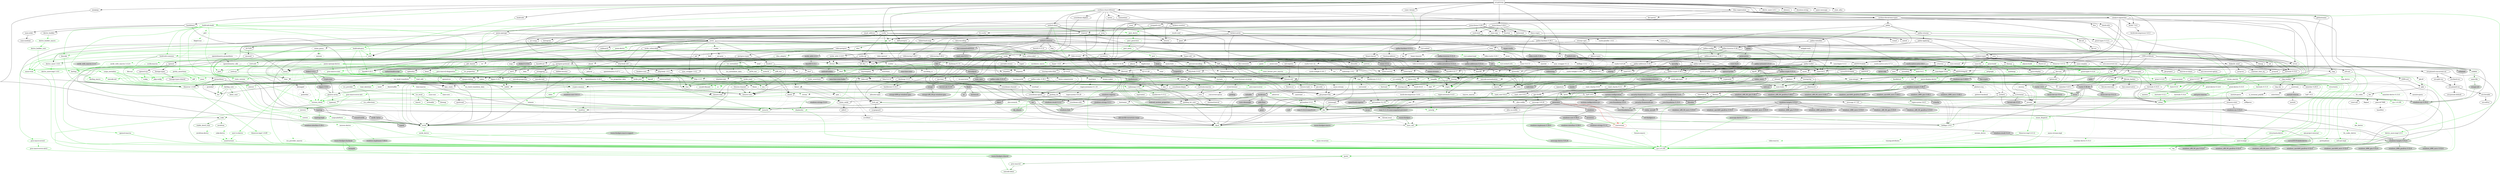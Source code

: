 digraph {
    0 [ label = "cat-gateway" shape = box]
    1 [ label = "anyhow" color = darkgreen]
    2 [ label = "base64 0.22.1" color = darkgreen]
    3 [ label = "bb8" ]
    4 [ label = "bb8-postgres" ]
    5 [ label = "bech32 0.11.0" ]
    6 [ label = "blake2b_simd" ]
    7 [ label = "build-info" ]
    8 [ label = "build-info-build" color = green3]
    9 [ label = "bytes" color = darkgreen]
    10 [ label = "c509-certificate" ]
    11 [ label = "cardano-blockchain-types" ]
    12 [ label = "cardano-chain-follower" ]
    13 [ label = "catalyst-signed-doc" ]
    14 [ label = "catalyst-types" ]
    15 [ label = "chrono" color = darkgreen]
    16 [ label = "clap" ]
    17 [ label = "const_format" ]
    18 [ label = "cpu-time" ]
    19 [ label = "crossbeam-skiplist" ]
    20 [ label = "darling" color = darkgreen]
    21 [ label = "dashmap 6.1.0" ]
    22 [ label = "derive_more 2.0.1" ]
    23 [ label = "dotenvy" ]
    24 [ label = "duration-string" ]
    25 [ label = "ed25519-dalek" ]
    26 [ label = "futures" ]
    27 [ label = "gethostname" ]
    28 [ label = "handlebars" ]
    29 [ label = "hex" ]
    30 [ label = "jsonschema 0.26.2" ]
    31 [ label = "local-ip-address" ]
    32 [ label = "memory-stats" ]
    33 [ label = "mime" color = darkgreen]
    34 [ label = "minicbor 0.25.1" ]
    35 [ label = "minijinja" ]
    36 [ label = "moka" ]
    37 [ label = "num-bigint 0.4.6" color = darkgreen]
    38 [ label = "num-traits" color = darkgreen]
    39 [ label = "openssl" ]
    40 [ label = "orx-iterable" ]
    41 [ label = "pallas" ]
    42 [ label = "pallas-traverse 0.30.1" ]
    43 [ label = "panic-message" ]
    44 [ label = "poem" ]
    45 [ label = "poem-openapi" ]
    46 [ label = "poem-openapi-derive" color = green3]
    47 [ label = "prometheus" ]
    48 [ label = "rand 0.8.5" ]
    49 [ label = "rayon" ]
    50 [ label = "rbac-registration" ]
    51 [ label = "regex" color = darkgreen]
    52 [ label = "rust-embed" ]
    53 [ label = "scylla" ]
    54 [ label = "serde" color = darkgreen]
    55 [ label = "serde_json" color = darkgreen]
    56 [ label = "stats_alloc" ]
    57 [ label = "strum" ]
    58 [ label = "strum_macros" color = green3]
    59 [ label = "thiserror 1.0.69" color = darkgreen]
    60 [ label = "tokio" ]
    61 [ label = "tokio-postgres" ]
    62 [ label = "tracing" ]
    63 [ label = "tracing-subscriber" ]
    64 [ label = "ulid" ]
    65 [ label = "url" color = darkgreen]
    66 [ label = "uuid" ]
    67 [ label = "x509-cert" ]
    68 [ label = "async-trait" color = green3]
    69 [ label = "futures-util" ]
    70 [ label = "parking_lot" ]
    71 [ label = "arrayref" ]
    72 [ label = "arrayvec" ]
    73 [ label = "constant_time_eq" ]
    74 [ label = "bincode" color = darkgreen]
    75 [ label = "build-info-common" color = darkgreen]
    76 [ label = "build-info-proc" color = green3]
    77 [ label = "cargo_metadata" color = green3]
    78 [ label = "git2" color = green3, style = dashed]
    79 [ label = "glob" color = darkgreen]
    80 [ label = "pretty_assertions" color = green3]
    81 [ label = "rustc_version" color = green3]
    82 [ label = "zstd" color = darkgreen]
    83 [ label = "asn1-rs" ]
    84 [ label = "bimap" ]
    85 [ label = "oid" ]
    86 [ label = "oid-registry" ]
    87 [ label = "once_cell" color = darkgreen]
    88 [ label = "thiserror 2.0.12" color = darkgreen]
    89 [ label = "cbork-utils" ]
    90 [ label = "dirs" ]
    91 [ label = "ouroboros" ]
    92 [ label = "crossbeam-channel" ]
    93 [ label = "crossbeam-epoch" ]
    94 [ label = "hickory-resolver" ]
    95 [ label = "http 1.3.1" color = darkgreen]
    96 [ label = "humantime" ]
    97 [ label = "logcall" color = green3]
    98 [ label = "memx" ]
    99 [ label = "mithril-client" ]
    100 [ label = "pallas-crypto 0.30.1" ]
    101 [ label = "pallas-hardano 0.30.1" ]
    102 [ label = "tar" ]
    103 [ label = "tracing-log" ]
    104 [ label = "ureq" ]
    105 [ label = "brotli 7.0.0" ]
    106 [ label = "coset" ]
    107 [ label = "ed25519-bip32" ]
    108 [ label = "jsonpath-rust" ]
    109 [ label = "jsonschema 0.28.3" ]
    110 [ label = "base64-url" ]
    111 [ label = "displaydoc" color = green3]
    112 [ label = "fluent-uri" ]
    113 [ label = "fmmap" ]
    114 [ label = "orx-concurrent-vec" ]
    115 [ label = "android-tzdata" color = darkgreen, style = "dashed,filled", fillcolor = lightgrey]
    116 [ label = "iana-time-zone" color = darkgreen, style = "dashed,filled", fillcolor = lightgrey]
    117 [ label = "js-sys" color = darkgreen, style = filled, fillcolor = lightgrey]
    118 [ label = "wasm-bindgen" color = darkgreen, style = filled, fillcolor = lightgrey]
    119 [ label = "windows-link" color = darkgreen, style = filled, fillcolor = lightgrey]
    120 [ label = "clap_builder" ]
    121 [ label = "clap_derive" color = green3, style = dashed]
    122 [ label = "const_format_proc_macros" color = green3]
    123 [ label = "libc" color = darkgreen]
    124 [ label = "winapi" style = filled, fillcolor = lightgrey]
    125 [ label = "crossbeam-utils" ]
    126 [ label = "darling_core" color = darkgreen]
    127 [ label = "darling_macro" color = green3]
    128 [ label = "cfg-if" color = darkgreen]
    129 [ label = "hashbrown 0.14.5" ]
    130 [ label = "lock_api" ]
    131 [ label = "parking_lot_core" ]
    132 [ label = "derive_more-impl 2.0.1" color = green3]
    133 [ label = "curve25519-dalek" ]
    134 [ label = "ed25519" ]
    135 [ label = "rand_core 0.6.4" color = darkgreen]
    136 [ label = "sha2" color = darkgreen]
    137 [ label = "subtle" color = darkgreen]
    138 [ label = "zeroize" ]
    139 [ label = "futures-channel" ]
    140 [ label = "futures-core" ]
    141 [ label = "futures-executor" style = dashed]
    142 [ label = "futures-io" ]
    143 [ label = "futures-sink" ]
    144 [ label = "futures-task" ]
    145 [ label = "rustix 0.38.44" style = filled, fillcolor = lightgrey]
    146 [ label = "windows-targets 0.52.6" color = darkgreen, style = filled, fillcolor = lightgrey]
    147 [ label = "derive_builder" ]
    148 [ label = "log" color = darkgreen]
    149 [ label = "num-order" ]
    150 [ label = "pest" color = darkgreen]
    151 [ label = "pest_derive" color = green3]
    152 [ label = "ahash" ]
    153 [ label = "bytecount" ]
    154 [ label = "email_address" ]
    155 [ label = "fancy-regex" ]
    156 [ label = "fraction" ]
    157 [ label = "idna" color = darkgreen]
    158 [ label = "itoa" color = darkgreen]
    159 [ label = "num-cmp" ]
    160 [ label = "percent-encoding" color = darkgreen]
    161 [ label = "referencing 0.26.2" ]
    162 [ label = "regex-syntax 0.8.5" color = darkgreen]
    163 [ label = "reqwest" ]
    164 [ label = "uuid-simd" ]
    165 [ label = "neli" style = filled, fillcolor = lightgrey]
    166 [ label = "windows-sys 0.59.0" color = darkgreen, style = filled, fillcolor = lightgrey]
    167 [ label = "windows-sys 0.52.0" style = filled, fillcolor = lightgrey]
    168 [ label = "half 2.6.0" ]
    169 [ label = "minicbor-derive 0.15.3" color = green3, style = dashed]
    170 [ label = "async-lock" style = dashed]
    171 [ label = "event-listener" style = dashed]
    172 [ label = "loom" style = filled, fillcolor = lightgrey]
    173 [ label = "portable-atomic" ]
    174 [ label = "smallvec" color = darkgreen]
    175 [ label = "tagptr" ]
    176 [ label = "num-integer" color = darkgreen]
    177 [ label = "autocfg" color = green3]
    178 [ label = "bitflags 2.9.0" color = darkgreen]
    179 [ label = "foreign-types" ]
    180 [ label = "openssl-macros" color = green3]
    181 [ label = "openssl-sys" ]
    182 [ label = "orx-self-or" ]
    183 [ label = "pallas-addresses 0.30.1" ]
    184 [ label = "pallas-codec 0.30.1" ]
    185 [ label = "pallas-configs" ]
    186 [ label = "pallas-network 0.30.1" ]
    187 [ label = "pallas-primitives 0.30.1" ]
    188 [ label = "pallas-txbuilder" ]
    189 [ label = "pallas-utxorpc" ]
    190 [ label = "itertools 0.13.0" ]
    191 [ label = "paste" color = green3]
    192 [ label = "async-compression" style = dashed]
    193 [ label = "cookie" style = dashed]
    194 [ label = "headers" ]
    195 [ label = "http-body-util" ]
    196 [ label = "hyper 1.6.0" ]
    197 [ label = "hyper-util" ]
    198 [ label = "mime_guess" style = dashed]
    199 [ label = "multer" style = dashed]
    200 [ label = "nix" style = filled, fillcolor = lightgrey]
    201 [ label = "opentelemetry 0.27.1" style = dashed]
    202 [ label = "opentelemetry-prometheus" style = dashed]
    203 [ label = "pin-project-lite" ]
    204 [ label = "poem-derive" color = green3]
    205 [ label = "quick-xml" ]
    206 [ label = "rfc7239" ]
    207 [ label = "serde_urlencoded" ]
    208 [ label = "serde_yaml" color = darkgreen]
    209 [ label = "sync_wrapper 1.0.2" ]
    210 [ label = "tempfile" color = darkgreen]
    211 [ label = "time" style = dashed]
    212 [ label = "tokio-stream" ]
    213 [ label = "tokio-util" ]
    214 [ label = "wildmatch" ]
    215 [ label = "derive_more 1.0.0" color = darkgreen]
    216 [ label = "indexmap 2.9.0" color = darkgreen]
    217 [ label = "proc-macro-crate" color = green3]
    218 [ label = "proc-macro2" color = darkgreen]
    219 [ label = "quote" color = darkgreen]
    220 [ label = "syn 2.0.100" color = darkgreen]
    221 [ label = "fnv" color = darkgreen]
    222 [ label = "lazy_static" ]
    223 [ label = "memchr" color = darkgreen]
    224 [ label = "protobuf" style = dashed]
    225 [ label = "rand_chacha 0.3.1" ]
    226 [ label = "either" color = darkgreen]
    227 [ label = "rayon-core" ]
    228 [ label = "der-parser" ]
    229 [ label = "aho-corasick" color = darkgreen, style = dashed]
    230 [ label = "regex-automata 0.4.9" color = darkgreen]
    231 [ label = "rust-embed-impl" color = green3]
    232 [ label = "rust-embed-utils" color = darkgreen]
    233 [ label = "walkdir" color = darkgreen]
    234 [ label = "arc-swap" ]
    235 [ label = "byteorder" ]
    236 [ label = "dashmap 5.5.3" ]
    237 [ label = "histogram" ]
    238 [ label = "lz4_flex" ]
    239 [ label = "rand_pcg" ]
    240 [ label = "scylla-cql" ]
    241 [ label = "scylla-macros" color = green3]
    242 [ label = "snap" ]
    243 [ label = "socket2" ]
    244 [ label = "tokio-openssl" style = dashed]
    245 [ label = "serde_derive" color = green3]
    246 [ label = "ryu" color = darkgreen]
    247 [ label = "heck 0.5.0" color = green3]
    248 [ label = "rustversion" color = red]
    249 [ label = "thiserror-impl 1.0.69" color = green3]
    250 [ label = "backtrace" style = filled, fillcolor = lightgrey]
    251 [ label = "mio" style = dashed]
    252 [ label = "signal-hook-registry" style = "dashed,filled", fillcolor = lightgrey]
    253 [ label = "tokio-macros" color = green3, style = dashed]
    254 [ label = "fallible-iterator" ]
    255 [ label = "phf" ]
    256 [ label = "postgres-protocol" ]
    257 [ label = "postgres-types" ]
    258 [ label = "rand 0.9.1" ]
    259 [ label = "whoami" ]
    260 [ label = "tracing-attributes" color = green3, style = dashed]
    261 [ label = "tracing-core" ]
    262 [ label = "matchers" style = dashed]
    263 [ label = "nu-ansi-term" style = dashed]
    264 [ label = "sharded-slab" style = dashed]
    265 [ label = "thread_local" style = dashed]
    266 [ label = "tracing-serde" style = dashed]
    267 [ label = "web-time" style = filled, fillcolor = lightgrey]
    268 [ label = "form_urlencoded" color = darkgreen]
    269 [ label = "getrandom 0.3.2" color = darkgreen, style = dashed]
    270 [ label = "const-oid" ]
    271 [ label = "der" ]
    272 [ label = "spki" ]
    273 [ label = "tls_codec" style = dashed]
    274 [ label = "futures-macro" color = green3, style = dashed]
    275 [ label = "pin-utils" ]
    276 [ label = "slab" style = dashed]
    277 [ label = "semver" color = darkgreen]
    278 [ label = "proc-macro-error2" color = green3]
    279 [ label = "camino" color = green3]
    280 [ label = "cargo-platform" color = green3]
    281 [ label = "libgit2-sys" color = green3, style = dashed]
    282 [ label = "diff" color = green3]
    283 [ label = "yansi" color = green3]
    284 [ label = "zstd-safe" color = darkgreen]
    285 [ label = "asn1-rs-derive" color = green3]
    286 [ label = "asn1-rs-impl" color = green3]
    287 [ label = "nom" ]
    288 [ label = "rusticata-macros" ]
    289 [ label = "thiserror-impl 2.0.12" color = green3]
    290 [ label = "dirs-sys" ]
    291 [ label = "aliasable" ]
    292 [ label = "ouroboros_macro" color = green3]
    293 [ label = "static_assertions" ]
    294 [ label = "hickory-proto" ]
    295 [ label = "ipconfig" style = "dashed,filled", fillcolor = lightgrey]
    296 [ label = "lru-cache" ]
    297 [ label = "resolv-conf" style = dashed]
    298 [ label = "rustls 0.21.12" style = dashed]
    299 [ label = "tokio-rustls 0.24.1" style = dashed]
    300 [ label = "proc-macro-error" color = green3]
    301 [ label = "cpufeatures" color = darkgreen, style = filled, fillcolor = lightgrey]
    302 [ label = "async-recursion" color = green3]
    303 [ label = "flate2" style = dashed]
    304 [ label = "flume" style = dashed]
    305 [ label = "getrandom 0.2.16" color = darkgreen]
    306 [ label = "mithril-common" style = filled, fillcolor = lightgrey]
    307 [ label = "slog" ]
    308 [ label = "cryptoxide" ]
    309 [ label = "binary-layout" ]
    310 [ label = "tap" ]
    311 [ label = "filetime" ]
    312 [ label = "xattr" style = "dashed,filled", fillcolor = lightgrey]
    313 [ label = "rustls 0.23.26" style = dashed]
    314 [ label = "rustls-native-certs 0.7.3" style = dashed]
    315 [ label = "rustls-pki-types" style = dashed]
    316 [ label = "webpki-roots" style = dashed]
    317 [ label = "alloc-no-stdlib" ]
    318 [ label = "alloc-stdlib" style = dashed]
    319 [ label = "brotli-decompressor 4.0.3" ]
    320 [ label = "ciborium" ]
    321 [ label = "ciborium-io" ]
    322 [ label = "referencing 0.28.3" ]
    323 [ label = "borrow-or-share" ]
    324 [ label = "ref-cast" ]
    325 [ label = "enum_dispatch" color = green3]
    326 [ label = "fs4" style = dashed]
    327 [ label = "memmap2" ]
    328 [ label = "parse-display" ]
    329 [ label = "orx-concurrent-option" ]
    330 [ label = "orx-fixed-vec" ]
    331 [ label = "orx-pinned-concurrent-col" ]
    332 [ label = "orx-pinned-vec" ]
    333 [ label = "orx-pseudo-default" ]
    334 [ label = "orx-split-vec" ]
    335 [ label = "android_system_properties" color = darkgreen, style = "dashed,filled", fillcolor = lightgrey]
    336 [ label = "core-foundation-sys" color = darkgreen, style = "dashed,filled", fillcolor = lightgrey]
    337 [ label = "iana-time-zone-haiku" color = darkgreen, style = "dashed,filled", fillcolor = lightgrey]
    338 [ label = "windows-core 0.61.0" color = darkgreen, style = "dashed,filled", fillcolor = lightgrey]
    339 [ label = "wasm-bindgen-macro" color = green3, style = filled, fillcolor = lightgrey]
    340 [ label = "anstream" style = dashed]
    341 [ label = "anstyle" ]
    342 [ label = "clap_lex" ]
    343 [ label = "strsim" color = darkgreen, style = dashed]
    344 [ label = "unicode-xid" color = green3]
    345 [ label = "winapi-i686-pc-windows-gnu" style = filled, fillcolor = lightgrey]
    346 [ label = "winapi-x86_64-pc-windows-gnu" style = filled, fillcolor = lightgrey]
    347 [ label = "ident_case" color = darkgreen]
    348 [ label = "allocator-api2" style = dashed]
    349 [ label = "scopeguard" ]
    350 [ label = "redox_syscall" style = filled, fillcolor = lightgrey]
    351 [ label = "curve25519-dalek-derive" color = green3, style = filled, fillcolor = lightgrey]
    352 [ label = "digest 0.10.7" color = darkgreen]
    353 [ label = "fiat-crypto" style = filled, fillcolor = lightgrey]
    354 [ label = "pkcs8" style = dashed]
    355 [ label = "signature" ]
    356 [ label = "zeroize_derive" color = green3, style = dashed]
    357 [ label = "errno" color = darkgreen, style = filled, fillcolor = lightgrey]
    358 [ label = "linux-raw-sys 0.4.15" style = filled, fillcolor = lightgrey]
    359 [ label = "windows_aarch64_gnullvm 0.52.6" color = darkgreen, style = filled, fillcolor = lightgrey]
    360 [ label = "windows_aarch64_msvc 0.52.6" color = darkgreen, style = filled, fillcolor = lightgrey]
    361 [ label = "windows_i686_gnu 0.52.6" color = darkgreen, style = filled, fillcolor = lightgrey]
    362 [ label = "windows_i686_gnullvm 0.52.6" color = darkgreen, style = filled, fillcolor = lightgrey]
    363 [ label = "windows_i686_msvc 0.52.6" color = darkgreen, style = filled, fillcolor = lightgrey]
    364 [ label = "windows_x86_64_gnu 0.52.6" color = darkgreen, style = filled, fillcolor = lightgrey]
    365 [ label = "windows_x86_64_gnullvm 0.52.6" color = darkgreen, style = filled, fillcolor = lightgrey]
    366 [ label = "windows_x86_64_msvc 0.52.6" color = darkgreen, style = filled, fillcolor = lightgrey]
    367 [ label = "derive_builder_macro" color = green3]
    368 [ label = "num-modular" ]
    369 [ label = "ucd-trie" color = darkgreen]
    370 [ label = "pest_generator" color = green3]
    371 [ label = "version_check" color = green3]
    372 [ label = "zerocopy 0.7.35" ]
    373 [ label = "bit-set" ]
    374 [ label = "num" ]
    375 [ label = "idna_adapter" color = darkgreen]
    376 [ label = "utf8_iter" color = darkgreen]
    377 [ label = "encoding_rs" style = dashed]
    378 [ label = "h2 0.4.9" style = dashed]
    379 [ label = "http-body 1.0.1" ]
    380 [ label = "hyper-rustls" style = "dashed,filled", fillcolor = lightgrey]
    381 [ label = "ipnet" ]
    382 [ label = "quinn" style = "dashed,filled", fillcolor = lightgrey]
    383 [ label = "rustls-native-certs 0.8.1" style = "dashed,filled", fillcolor = lightgrey]
    384 [ label = "rustls-pemfile 2.2.0" style = dashed]
    385 [ label = "system-configuration" style = "dashed,filled", fillcolor = lightgrey]
    386 [ label = "tokio-rustls 0.26.2" style = "dashed,filled", fillcolor = lightgrey]
    387 [ label = "tower 0.5.2" style = filled, fillcolor = lightgrey]
    388 [ label = "tower-service" ]
    389 [ label = "wasm-bindgen-futures" style = filled, fillcolor = lightgrey]
    390 [ label = "wasm-streams" style = "dashed,filled", fillcolor = lightgrey]
    391 [ label = "web-sys" style = filled, fillcolor = lightgrey]
    392 [ label = "windows-registry" style = filled, fillcolor = lightgrey]
    393 [ label = "outref" ]
    394 [ label = "vsimd" ]
    395 [ label = "neli-proc-macros" color = green3, style = filled, fillcolor = lightgrey]
    396 [ label = "crunchy" style = filled, fillcolor = lightgrey]
    397 [ label = "event-listener-strategy" style = dashed]
    398 [ label = "concurrent-queue" style = dashed]
    399 [ label = "parking" style = "dashed,filled", fillcolor = lightgrey]
    400 [ label = "generator" style = filled, fillcolor = lightgrey]
    401 [ label = "scoped-tls" style = filled, fillcolor = lightgrey]
    402 [ label = "foreign-types-shared" ]
    403 [ label = "cc" color = green3]
    404 [ label = "openssl-src" color = green3, style = dashed]
    405 [ label = "pkg-config" color = green3]
    406 [ label = "vcpkg" color = green3]
    407 [ label = "base58" ]
    408 [ label = "bech32 0.9.1" ]
    409 [ label = "crc" ]
    410 [ label = "minicbor 0.20.0" ]
    411 [ label = "num-rational" ]
    412 [ label = "serde_with 3.12.0" ]
    413 [ label = "criterion" ]
    414 [ label = "pallas-wallet" ]
    415 [ label = "pallas-applying" ]
    416 [ label = "prost-types 0.13.5" ]
    417 [ label = "utxorpc-spec" ]
    418 [ label = "brotli 8.0.0" style = dashed]
    419 [ label = "aes-gcm" style = dashed]
    420 [ label = "hkdf" style = dashed]
    421 [ label = "hmac" ]
    422 [ label = "base64 0.21.7" ]
    423 [ label = "headers-core" ]
    424 [ label = "httpdate" ]
    425 [ label = "sha1" ]
    426 [ label = "httparse" style = dashed]
    427 [ label = "want" style = dashed]
    428 [ label = "unicase" color = darkgreen, style = dashed]
    429 [ label = "spin" style = dashed]
    430 [ label = "cfg_aliases" color = green3, style = filled, fillcolor = lightgrey]
    431 [ label = "opentelemetry 0.24.0" style = dashed]
    432 [ label = "opentelemetry_sdk" style = dashed]
    433 [ label = "uncased" ]
    434 [ label = "unsafe-libyaml" color = darkgreen]
    435 [ label = "fastrand" color = darkgreen]
    436 [ label = "rustix 1.0.5" color = darkgreen, style = filled, fillcolor = lightgrey]
    437 [ label = "deranged" style = dashed]
    438 [ label = "num-conv" color = darkgreen, style = dashed]
    439 [ label = "powerfmt" style = dashed]
    440 [ label = "time-core" color = darkgreen, style = dashed]
    441 [ label = "time-macros" color = green3, style = dashed]
    442 [ label = "derive_more-impl 1.0.0" color = green3]
    443 [ label = "equivalent" color = darkgreen]
    444 [ label = "hashbrown 0.15.2" color = darkgreen]
    445 [ label = "toml_edit" color = green3]
    446 [ label = "unicode-ident" color = darkgreen]
    447 [ label = "ppv-lite86" ]
    448 [ label = "crossbeam-deque" ]
    449 [ label = "same-file" color = darkgreen]
    450 [ label = "winapi-util" color = darkgreen, style = filled, fillcolor = lightgrey]
    451 [ label = "twox-hash" style = dashed]
    452 [ label = "bigdecimal" style = dashed]
    453 [ label = "num-bigint 0.3.3" style = dashed]
    454 [ label = "secrecy" style = dashed]
    455 [ label = "stable_deref_trait" color = darkgreen]
    456 [ label = "yoke" color = darkgreen]
    457 [ label = "addr2line" style = filled, fillcolor = lightgrey]
    458 [ label = "miniz_oxide" ]
    459 [ label = "object" style = filled, fillcolor = lightgrey]
    460 [ label = "rustc-demangle" style = filled, fillcolor = lightgrey]
    461 [ label = "wasi 0.11.0+wasi-snapshot-preview1" color = darkgreen, style = filled, fillcolor = lightgrey]
    462 [ label = "phf_shared" ]
    463 [ label = "md-5" ]
    464 [ label = "stringprep" ]
    465 [ label = "rand_chacha 0.9.0" style = dashed]
    466 [ label = "rand_core 0.9.3" ]
    467 [ label = "wasite" style = filled, fillcolor = lightgrey]
    468 [ label = "valuable" style = "dashed,filled", fillcolor = lightgrey]
    469 [ label = "regex-automata 0.1.10" style = dashed]
    470 [ label = "overload" style = dashed]
    471 [ label = "r-efi" color = darkgreen, style = "dashed,filled", fillcolor = lightgrey]
    472 [ label = "wasi 0.14.2+wasi-0.2.4" color = darkgreen, style = "dashed,filled", fillcolor = lightgrey]
    473 [ label = "der_derive" color = green3, style = dashed]
    474 [ label = "flagset" style = dashed]
    475 [ label = "pem-rfc7468" style = dashed]
    476 [ label = "base64ct" style = dashed]
    477 [ label = "tls_codec_derive" color = green3, style = dashed]
    478 [ label = "proc-macro-error-attr2" color = green3]
    479 [ label = "libz-sys" color = green3, style = dashed]
    480 [ label = "zstd-sys" color = darkgreen]
    481 [ label = "synstructure" color = green3]
    482 [ label = "minimal-lexical" ]
    483 [ label = "option-ext" ]
    484 [ label = "redox_users" style = filled, fillcolor = lightgrey]
    485 [ label = "windows-sys 0.48.0" style = filled, fillcolor = lightgrey]
    486 [ label = "heck 0.4.1" color = green3]
    487 [ label = "proc-macro2-diagnostics" color = green3]
    488 [ label = "data-encoding" ]
    489 [ label = "enum-as-inner" color = green3]
    490 [ label = "rustls-pemfile 1.0.4" style = dashed]
    491 [ label = "tinyvec" ]
    492 [ label = "widestring" style = "dashed,filled", fillcolor = lightgrey]
    493 [ label = "winreg" style = "dashed,filled", fillcolor = lightgrey]
    494 [ label = "linked-hash-map" ]
    495 [ label = "hostname" style = dashed]
    496 [ label = "ring" style = dashed]
    497 [ label = "rustls-webpki 0.101.7" style = dashed]
    498 [ label = "sct" style = dashed]
    499 [ label = "proc-macro-error-attr" color = green3]
    500 [ label = "syn 1.0.109" color = green3]
    501 [ label = "crc32fast" style = dashed]
    502 [ label = "nanorand" style = dashed]
    503 [ label = "blake2 0.10.6" style = filled, fillcolor = lightgrey]
    504 [ label = "ckb-merkle-mountain-range" style = filled, fillcolor = lightgrey]
    505 [ label = "fixed" style = filled, fillcolor = lightgrey]
    506 [ label = "kes-summed-ed25519" style = filled, fillcolor = lightgrey]
    507 [ label = "mithril-build-script" color = green3, style = filled, fillcolor = lightgrey]
    508 [ label = "mithril-stm" style = filled, fillcolor = lightgrey]
    509 [ label = "pallas-addresses 0.31.0" style = "dashed,filled", fillcolor = lightgrey]
    510 [ label = "pallas-codec 0.31.0" style = "dashed,filled", fillcolor = lightgrey]
    511 [ label = "pallas-hardano 0.31.0" style = "dashed,filled", fillcolor = lightgrey]
    512 [ label = "pallas-network 0.31.0" style = "dashed,filled", fillcolor = lightgrey]
    513 [ label = "pallas-primitives 0.31.0" style = "dashed,filled", fillcolor = lightgrey]
    514 [ label = "pallas-traverse 0.31.0" style = "dashed,filled", fillcolor = lightgrey]
    515 [ label = "serde_bytes" style = filled, fillcolor = lightgrey]
    516 [ label = "typetag" style = filled, fillcolor = lightgrey]
    517 [ label = "doc-comment" ]
    518 [ label = "libredox" style = filled, fillcolor = lightgrey]
    519 [ label = "rustls-webpki 0.103.1" style = dashed]
    520 [ label = "openssl-probe" style = "dashed,filled", fillcolor = lightgrey]
    521 [ label = "schannel" style = "dashed,filled", fillcolor = lightgrey]
    522 [ label = "security-framework 2.11.1" style = "dashed,filled", fillcolor = lightgrey]
    523 [ label = "ciborium-ll" ]
    524 [ label = "ref-cast-impl" color = green3]
    525 [ label = "parse-display-derive" color = green3]
    526 [ label = "windows-implement 0.60.0" color = green3, style = "dashed,filled", fillcolor = lightgrey]
    527 [ label = "windows-interface 0.59.1" color = green3, style = "dashed,filled", fillcolor = lightgrey]
    528 [ label = "windows-result 0.3.2" color = darkgreen, style = filled, fillcolor = lightgrey]
    529 [ label = "windows-strings 0.4.0" color = darkgreen, style = "dashed,filled", fillcolor = lightgrey]
    530 [ label = "wasm-bindgen-macro-support" color = green3, style = filled, fillcolor = lightgrey]
    531 [ label = "anstyle-parse" style = dashed]
    532 [ label = "anstyle-query" style = dashed]
    533 [ label = "anstyle-wincon" style = "dashed,filled", fillcolor = lightgrey]
    534 [ label = "colorchoice" style = dashed]
    535 [ label = "is_terminal_polyfill" style = dashed]
    536 [ label = "utf8parse" style = dashed]
    537 [ label = "block-buffer" color = darkgreen, style = dashed]
    538 [ label = "crypto-common" color = darkgreen]
    539 [ label = "derive_builder_core" color = green3]
    540 [ label = "pest_meta" color = green3]
    541 [ label = "zerocopy-derive 0.7.35" color = green3, style = filled, fillcolor = lightgrey]
    542 [ label = "bit-vec" ]
    543 [ label = "num-complex" ]
    544 [ label = "num-iter" ]
    545 [ label = "icu_normalizer" color = darkgreen]
    546 [ label = "icu_properties" color = darkgreen]
    547 [ label = "atomic-waker" style = dashed]
    548 [ label = "quinn-proto" style = "dashed,filled", fillcolor = lightgrey]
    549 [ label = "quinn-udp" style = "dashed,filled", fillcolor = lightgrey]
    550 [ label = "rustc-hash" style = "dashed,filled", fillcolor = lightgrey]
    551 [ label = "security-framework 3.2.0" style = "dashed,filled", fillcolor = lightgrey]
    552 [ label = "core-foundation 0.9.4" style = "dashed,filled", fillcolor = lightgrey]
    553 [ label = "system-configuration-sys" style = "dashed,filled", fillcolor = lightgrey]
    554 [ label = "tower-layer" ]
    555 [ label = "windows-strings 0.3.1" style = filled, fillcolor = lightgrey]
    556 [ label = "windows-targets 0.53.0" style = filled, fillcolor = lightgrey]
    557 [ label = "windows" style = filled, fillcolor = lightgrey]
    558 [ label = "jobserver" color = green3, style = dashed]
    559 [ label = "shlex" color = green3]
    560 [ label = "crc-catalog" ]
    561 [ label = "half 1.8.3" style = dashed]
    562 [ label = "minicbor-derive 0.13.0" color = green3, style = dashed]
    563 [ label = "indexmap 1.9.3" style = dashed]
    564 [ label = "serde_with_macros 3.12.0" color = green3, style = dashed]
    565 [ label = "anes" ]
    566 [ label = "cast" ]
    567 [ label = "criterion-plot" ]
    568 [ label = "is-terminal" ]
    569 [ label = "itertools 0.10.5" ]
    570 [ label = "oorandom" ]
    571 [ label = "plotters" style = dashed]
    572 [ label = "tinytemplate" ]
    573 [ label = "bip39" ]
    574 [ label = "prost 0.13.5" ]
    575 [ label = "pbjson" ]
    576 [ label = "pbjson-types" ]
    577 [ label = "prost 0.12.6" color = darkgreen]
    578 [ label = "tonic" ]
    579 [ label = "brotli-decompressor 5.0.0" style = dashed]
    580 [ label = "aead" style = dashed]
    581 [ label = "aes" style = dashed]
    582 [ label = "cipher" style = dashed]
    583 [ label = "ctr" style = dashed]
    584 [ label = "ghash" style = dashed]
    585 [ label = "try-lock" style = dashed]
    586 [ label = "linux-raw-sys 0.9.4" color = darkgreen, style = filled, fillcolor = lightgrey]
    587 [ label = "toml_datetime" color = green3]
    588 [ label = "winnow" color = green3, style = dashed]
    589 [ label = "zerocopy 0.8.24" ]
    590 [ label = "libm" style = dashed]
    591 [ label = "yoke-derive" color = green3, style = dashed]
    592 [ label = "zerofrom" color = darkgreen]
    593 [ label = "gimli" style = filled, fillcolor = lightgrey]
    594 [ label = "adler2" ]
    595 [ label = "siphasher" ]
    596 [ label = "unicode-bidi" ]
    597 [ label = "unicode-normalization" ]
    598 [ label = "unicode-properties" ]
    599 [ label = "regex-syntax 0.6.29" style = dashed]
    600 [ label = "wit-bindgen-rt" color = darkgreen, style = "dashed,filled", fillcolor = lightgrey]
    601 [ label = "windows-targets 0.48.5" style = filled, fillcolor = lightgrey]
    602 [ label = "tinyvec_macros" style = dashed]
    603 [ label = "untrusted" style = dashed]
    604 [ label = "az" style = filled, fillcolor = lightgrey]
    605 [ label = "bytemuck" style = filled, fillcolor = lightgrey]
    606 [ label = "typenum" color = darkgreen]
    607 [ label = "blake2 0.9.2" style = filled, fillcolor = lightgrey]
    608 [ label = "rand_core 0.5.1" style = filled, fillcolor = lightgrey]
    609 [ label = "serde_with 2.3.3" style = "dashed,filled", fillcolor = lightgrey]
    610 [ label = "blst" style = filled, fillcolor = lightgrey]
    611 [ label = "pallas-crypto 0.31.0" style = "dashed,filled", fillcolor = lightgrey]
    612 [ label = "erased-serde" style = filled, fillcolor = lightgrey]
    613 [ label = "inventory" style = filled, fillcolor = lightgrey]
    614 [ label = "typetag-impl" color = green3, style = filled, fillcolor = lightgrey]
    615 [ label = "security-framework-sys" style = "dashed,filled", fillcolor = lightgrey]
    616 [ label = "structmeta" color = green3]
    617 [ label = "wasm-bindgen-backend" color = green3, style = filled, fillcolor = lightgrey]
    618 [ label = "wasm-bindgen-shared" color = green3, style = filled, fillcolor = lightgrey]
    619 [ label = "generic-array" color = darkgreen]
    620 [ label = "icu_collections" color = darkgreen]
    621 [ label = "icu_normalizer_data" color = darkgreen, style = dashed]
    622 [ label = "icu_provider" color = darkgreen]
    623 [ label = "utf16_iter" color = darkgreen]
    624 [ label = "write16" color = darkgreen]
    625 [ label = "zerovec" color = darkgreen]
    626 [ label = "icu_locid_transform" color = darkgreen, style = dashed]
    627 [ label = "icu_properties_data" color = darkgreen, style = dashed]
    628 [ label = "tinystr" color = darkgreen]
    629 [ label = "core-foundation 0.10.0" style = "dashed,filled", fillcolor = lightgrey]
    630 [ label = "windows_aarch64_gnullvm 0.53.0" style = filled, fillcolor = lightgrey]
    631 [ label = "windows_aarch64_msvc 0.53.0" style = filled, fillcolor = lightgrey]
    632 [ label = "windows_i686_gnu 0.53.0" style = filled, fillcolor = lightgrey]
    633 [ label = "windows_i686_gnullvm 0.53.0" style = filled, fillcolor = lightgrey]
    634 [ label = "windows_i686_msvc 0.53.0" style = filled, fillcolor = lightgrey]
    635 [ label = "windows_x86_64_gnu 0.53.0" style = filled, fillcolor = lightgrey]
    636 [ label = "windows_x86_64_gnullvm 0.53.0" style = filled, fillcolor = lightgrey]
    637 [ label = "windows_x86_64_msvc 0.53.0" style = filled, fillcolor = lightgrey]
    638 [ label = "windows-core 0.58.0" style = filled, fillcolor = lightgrey]
    639 [ label = "hashbrown 0.12.3" style = dashed]
    640 [ label = "hermit-abi 0.5.0" style = filled, fillcolor = lightgrey]
    641 [ label = "plotters-backend" style = dashed]
    642 [ label = "plotters-svg" style = dashed]
    643 [ label = "bitcoin_hashes" ]
    644 [ label = "prost-derive 0.13.5" color = green3, style = dashed]
    645 [ label = "pbjson-build" color = green3]
    646 [ label = "prost-build" color = green3]
    647 [ label = "prost-derive 0.12.6" color = green3, style = dashed]
    648 [ label = "async-stream" style = dashed]
    649 [ label = "axum" style = dashed]
    650 [ label = "h2 0.3.26" style = dashed]
    651 [ label = "http 0.2.12" ]
    652 [ label = "http-body 0.4.6" ]
    653 [ label = "hyper 0.14.32" style = dashed]
    654 [ label = "hyper-timeout" style = dashed]
    655 [ label = "pin-project" ]
    656 [ label = "tower 0.4.13" style = dashed]
    657 [ label = "inout" style = dashed]
    658 [ label = "opaque-debug" ]
    659 [ label = "polyval" style = dashed]
    660 [ label = "zerocopy-derive 0.8.24" color = green3, style = filled, fillcolor = lightgrey]
    661 [ label = "zerofrom-derive" color = green3, style = dashed]
    662 [ label = "windows_aarch64_gnullvm 0.48.5" style = filled, fillcolor = lightgrey]
    663 [ label = "windows_aarch64_msvc 0.48.5" style = filled, fillcolor = lightgrey]
    664 [ label = "windows_i686_gnu 0.48.5" style = filled, fillcolor = lightgrey]
    665 [ label = "windows_i686_msvc 0.48.5" style = filled, fillcolor = lightgrey]
    666 [ label = "windows_x86_64_gnu 0.48.5" style = filled, fillcolor = lightgrey]
    667 [ label = "windows_x86_64_gnullvm 0.48.5" style = filled, fillcolor = lightgrey]
    668 [ label = "windows_x86_64_msvc 0.48.5" style = filled, fillcolor = lightgrey]
    669 [ label = "crypto-mac" style = filled, fillcolor = lightgrey]
    670 [ label = "digest 0.9.0" style = filled, fillcolor = lightgrey]
    671 [ label = "base64 0.13.1" style = "dashed,filled", fillcolor = lightgrey]
    672 [ label = "serde_with_macros 2.3.3" color = green3, style = "dashed,filled", fillcolor = lightgrey]
    673 [ label = "threadpool" style = filled, fillcolor = lightgrey]
    674 [ label = "typeid" style = filled, fillcolor = lightgrey]
    675 [ label = "structmeta-derive" color = green3]
    676 [ label = "bumpalo" color = green3, style = filled, fillcolor = lightgrey]
    677 [ label = "icu_locid" color = darkgreen]
    678 [ label = "icu_provider_macros" color = green3, style = dashed]
    679 [ label = "writeable" color = darkgreen]
    680 [ label = "zerovec-derive" color = green3, style = dashed]
    681 [ label = "icu_locid_transform_data" color = darkgreen, style = dashed]
    682 [ label = "windows-implement 0.58.0" color = green3, style = filled, fillcolor = lightgrey]
    683 [ label = "windows-interface 0.58.0" color = green3, style = filled, fillcolor = lightgrey]
    684 [ label = "windows-result 0.2.0" style = filled, fillcolor = lightgrey]
    685 [ label = "windows-strings 0.1.0" style = filled, fillcolor = lightgrey]
    686 [ label = "bitcoin-internals" ]
    687 [ label = "hex-conservative" ]
    688 [ label = "itertools 0.14.0" color = green3, style = dashed]
    689 [ label = "itertools 0.11.0" color = green3]
    690 [ label = "prost-types 0.12.6" color = green3]
    691 [ label = "itertools 0.12.1" color = green3]
    692 [ label = "multimap" color = green3]
    693 [ label = "petgraph" color = green3]
    694 [ label = "prettyplease" color = green3, style = dashed]
    695 [ label = "async-stream-impl" color = green3, style = dashed]
    696 [ label = "axum-core" style = dashed]
    697 [ label = "bitflags 1.3.2" style = dashed]
    698 [ label = "matchit" style = dashed]
    699 [ label = "sync_wrapper 0.1.2" style = dashed]
    700 [ label = "tokio-io-timeout" style = dashed]
    701 [ label = "pin-project-internal" color = green3]
    702 [ label = "universal-hash" style = dashed]
    703 [ label = "num_cpus" style = filled, fillcolor = lightgrey]
    704 [ label = "litemap" color = darkgreen]
    705 [ label = "fixedbitset" color = green3]
    706 [ label = "hermit-abi 0.3.9" style = filled, fillcolor = lightgrey]
    0 -> 4 [ ]
    0 -> 7 [ ]
    0 -> 8 [ color = green3]
    0 -> 12 [ ]
    0 -> 13 [ ]
    0 -> 17 [ ]
    0 -> 22 [ ]
    0 -> 23 [ ]
    0 -> 24 [ ]
    0 -> 27 [ ]
    0 -> 28 [ ]
    0 -> 30 [ ]
    0 -> 31 [ ]
    0 -> 32 [ ]
    0 -> 35 [ ]
    0 -> 43 [ ]
    0 -> 45 [ ]
    0 -> 50 [ ]
    0 -> 53 [ ]
    0 -> 56 [ ]
    0 -> 64 [ ]
    3 -> 68 [ color = green3]
    3 -> 69 [ ]
    3 -> 60 [ ]
    4 -> 3 [ ]
    4 -> 61 [ ]
    6 -> 71 [ ]
    6 -> 72 [ ]
    6 -> 73 [ ]
    7 -> 76 [ color = green3]
    8 -> 1 [ color = green3]
    8 -> 2 [ color = green3]
    8 -> 74 [ color = green3]
    8 -> 75 [ color = green3]
    8 -> 77 [ color = green3]
    8 -> 78 [ color = green3, style = dotted]
    8 -> 79 [ color = green3]
    8 -> 80 [ color = green3]
    8 -> 81 [ color = green3]
    8 -> 82 [ color = green3]
    10 -> 1 [ ]
    10 -> 84 [ ]
    10 -> 25 [ ]
    10 -> 29 [ ]
    10 -> 34 [ ]
    10 -> 85 [ ]
    10 -> 86 [ ]
    10 -> 51 [ ]
    10 -> 57 [ ]
    10 -> 88 [ ]
    11 -> 14 [ ]
    11 -> 89 [ ]
    11 -> 21 [ ]
    11 -> 90 [ ]
    11 -> 91 [ ]
    11 -> 41 [ ]
    11 -> 57 [ ]
    12 -> 11 [ ]
    12 -> 18 [ ]
    12 -> 19 [ ]
    12 -> 94 [ ]
    12 -> 96 [ ]
    12 -> 97 [ color = green3]
    12 -> 98 [ ]
    12 -> 99 [ ]
    12 -> 36 [ ]
    12 -> 101 [ ]
    12 -> 104 [ ]
    13 -> 1 [ ]
    13 -> 105 [ ]
    13 -> 14 [ ]
    13 -> 16 [ ]
    13 -> 106 [ ]
    13 -> 107 [ ]
    13 -> 26 [ ]
    13 -> 108 [ ]
    13 -> 109 [ ]
    13 -> 57 [ ]
    14 -> 110 [ ]
    14 -> 6 [ ]
    14 -> 15 [ ]
    14 -> 111 [ color = green3]
    14 -> 25 [ ]
    14 -> 112 [ ]
    14 -> 113 [ ]
    14 -> 34 [ ]
    14 -> 114 [ ]
    14 -> 100 [ ]
    14 -> 88 [ ]
    14 -> 62 [ ]
    14 -> 66 [ ]
    15 -> 115 [ color = darkgreen, arrowType = empty, fillcolor = lightgrey, style = dotted]
    15 -> 116 [ color = darkgreen, arrowType = empty, fillcolor = lightgrey, style = dotted]
    15 -> 38 [ color = darkgreen]
    15 -> 54 [ color = darkgreen, style = dotted]
    16 -> 120 [ ]
    16 -> 121 [ color = green3, style = dotted]
    17 -> 122 [ color = green3]
    18 -> 123 [ arrowType = empty, fillcolor = lightgrey]
    18 -> 124 [ arrowType = empty, fillcolor = lightgrey]
    19 -> 93 [ ]
    20 -> 127 [ color = green3]
    21 -> 129 [ ]
    21 -> 130 [ ]
    21 -> 131 [ ]
    21 -> 49 [ style = dotted]
    22 -> 132 [ color = green3]
    25 -> 133 [ ]
    25 -> 134 [ ]
    25 -> 136 [ ]
    26 -> 141 [ style = dotted]
    27 -> 145 [ arrowType = empty, fillcolor = lightgrey]
    28 -> 147 [ ]
    28 -> 149 [ ]
    28 -> 151 [ color = green3]
    28 -> 55 [ ]
    30 -> 153 [ ]
    30 -> 154 [ ]
    30 -> 155 [ ]
    30 -> 156 [ ]
    30 -> 159 [ ]
    30 -> 161 [ ]
    30 -> 163 [ style = dotted]
    30 -> 164 [ ]
    31 -> 165 [ arrowType = empty, fillcolor = lightgrey]
    31 -> 59 [ ]
    31 -> 166 [ arrowType = empty, fillcolor = lightgrey]
    32 -> 123 [ arrowType = empty, fillcolor = lightgrey]
    32 -> 167 [ arrowType = empty, fillcolor = lightgrey]
    34 -> 168 [ style = dotted]
    34 -> 169 [ color = green3, style = dotted]
    35 -> 54 [ ]
    36 -> 170 [ style = dotted]
    36 -> 92 [ ]
    36 -> 93 [ ]
    36 -> 69 [ style = dotted]
    36 -> 172 [ arrowType = empty, fillcolor = lightgrey]
    36 -> 70 [ ]
    36 -> 173 [ ]
    36 -> 81 [ color = green3, arrowType = empty, fillcolor = lightgrey]
    36 -> 175 [ ]
    36 -> 59 [ ]
    36 -> 66 [ ]
    37 -> 176 [ color = darkgreen]
    38 -> 177 [ color = green3]
    39 -> 179 [ ]
    39 -> 180 [ color = green3]
    39 -> 181 [ ]
    40 -> 182 [ ]
    41 -> 185 [ ]
    41 -> 186 [ ]
    41 -> 188 [ ]
    41 -> 189 [ ]
    42 -> 190 [ ]
    42 -> 183 [ ]
    42 -> 187 [ ]
    42 -> 191 [ color = green3]
    44 -> 192 [ style = dotted]
    44 -> 15 [ style = dotted]
    44 -> 193 [ style = dotted]
    44 -> 194 [ ]
    44 -> 29 [ style = dotted]
    44 -> 195 [ ]
    44 -> 197 [ ]
    44 -> 198 [ style = dotted]
    44 -> 199 [ style = dotted]
    44 -> 200 [ arrowType = empty, fillcolor = lightgrey]
    44 -> 201 [ style = dotted]
    44 -> 202 [ style = dotted]
    44 -> 204 [ color = green3]
    44 -> 205 [ style = dotted]
    44 -> 51 [ ]
    44 -> 206 [ ]
    44 -> 52 [ style = dotted]
    44 -> 55 [ ]
    44 -> 207 [ ]
    44 -> 208 [ style = dotted]
    44 -> 209 [ ]
    44 -> 210 [ style = dotted]
    44 -> 88 [ ]
    44 -> 212 [ style = dotted]
    44 -> 214 [ ]
    45 -> 215 [ ]
    45 -> 44 [ ]
    45 -> 46 [ color = green3]
    45 -> 65 [ style = dotted]
    45 -> 66 [ style = dotted]
    46 -> 20 [ color = green3]
    46 -> 95 [ color = green3]
    46 -> 33 [ color = green3]
    46 -> 217 [ color = green3]
    46 -> 51 [ color = green3]
    46 -> 59 [ color = green3]
    47 -> 221 [ ]
    47 -> 222 [ ]
    47 -> 223 [ ]
    47 -> 70 [ ]
    47 -> 224 [ style = dotted]
    47 -> 59 [ ]
    48 -> 225 [ style = dotted]
    49 -> 226 [ ]
    49 -> 227 [ ]
    50 -> 105 [ ]
    50 -> 10 [ ]
    50 -> 11 [ ]
    50 -> 228 [ ]
    50 -> 67 [ ]
    50 -> 82 [ ]
    51 -> 230 [ color = darkgreen]
    52 -> 231 [ color = green3]
    53 -> 234 [ ]
    53 -> 2 [ style = dotted]
    53 -> 236 [ ]
    53 -> 26 [ ]
    53 -> 237 [ ]
    53 -> 190 [ ]
    53 -> 222 [ ]
    53 -> 48 [ ]
    53 -> 239 [ ]
    53 -> 240 [ ]
    53 -> 208 [ style = dotted]
    53 -> 244 [ style = dotted]
    53 -> 62 [ ]
    53 -> 65 [ style = dotted]
    54 -> 245 [ color = green3, style = dotted]
    54 -> 245 [ color = green3, arrowType = empty, fillcolor = lightgrey]
    55 -> 158 [ color = darkgreen]
    55 -> 223 [ color = darkgreen]
    55 -> 246 [ color = darkgreen]
    55 -> 54 [ color = darkgreen]
    57 -> 58 [ color = green3, style = dotted]
    58 -> 247 [ color = green3]
    58 -> 248 [ color = green3]
    58 -> 220 [ color = green3]
    59 -> 249 [ color = green3]
    60 -> 250 [ arrowType = empty, fillcolor = lightgrey]
    60 -> 9 [ style = dotted]
    60 -> 251 [ style = dotted]
    60 -> 70 [ style = dotted]
    60 -> 203 [ ]
    60 -> 252 [ arrowType = empty, fillcolor = lightgrey, style = dotted]
    60 -> 243 [ arrowType = empty, fillcolor = lightgrey, style = dotted]
    60 -> 253 [ color = green3, style = dotted]
    61 -> 68 [ color = green3]
    61 -> 69 [ ]
    61 -> 160 [ ]
    61 -> 255 [ ]
    61 -> 257 [ ]
    61 -> 213 [ ]
    61 -> 259 [ ]
    62 -> 148 [ style = dotted]
    62 -> 203 [ ]
    62 -> 260 [ color = green3, style = dotted]
    62 -> 261 [ ]
    63 -> 262 [ style = dotted]
    63 -> 263 [ style = dotted]
    63 -> 51 [ style = dotted]
    63 -> 55 [ style = dotted]
    63 -> 264 [ style = dotted]
    63 -> 174 [ style = dotted]
    63 -> 265 [ style = dotted]
    63 -> 211 [ style = dotted]
    63 -> 62 [ style = dotted]
    63 -> 103 [ style = dotted]
    63 -> 266 [ style = dotted]
    64 -> 258 [ style = dotted]
    64 -> 66 [ style = dotted]
    64 -> 267 [ arrowType = empty, fillcolor = lightgrey]
    65 -> 268 [ color = darkgreen]
    65 -> 157 [ color = darkgreen]
    66 -> 269 [ arrowType = empty, fillcolor = lightgrey, style = dotted]
    66 -> 54 [ style = dotted]
    67 -> 272 [ ]
    67 -> 273 [ style = dotted]
    68 -> 220 [ color = green3]
    69 -> 139 [ style = dotted]
    69 -> 142 [ style = dotted]
    69 -> 274 [ color = green3, style = dotted]
    69 -> 144 [ ]
    69 -> 223 [ style = dotted]
    69 -> 203 [ ]
    69 -> 275 [ ]
    69 -> 276 [ style = dotted]
    70 -> 130 [ ]
    70 -> 131 [ ]
    74 -> 54 [ color = darkgreen]
    75 -> 15 [ color = darkgreen]
    75 -> 215 [ color = darkgreen]
    75 -> 277 [ color = darkgreen]
    76 -> 1 [ color = green3]
    76 -> 2 [ color = green3]
    76 -> 74 [ color = green3]
    76 -> 75 [ color = green3]
    76 -> 37 [ color = green3]
    76 -> 278 [ color = green3]
    76 -> 55 [ color = green3]
    76 -> 82 [ color = green3]
    77 -> 279 [ color = green3]
    77 -> 280 [ color = green3]
    77 -> 277 [ color = green3]
    77 -> 55 [ color = green3]
    77 -> 59 [ color = green3]
    78 -> 281 [ color = green3, style = dashed]
    78 -> 65 [ color = green3, style = dashed]
    80 -> 282 [ color = green3]
    80 -> 283 [ color = green3]
    81 -> 277 [ color = green3]
    82 -> 284 [ color = darkgreen]
    83 -> 285 [ color = green3]
    83 -> 286 [ color = green3]
    83 -> 111 [ color = green3]
    83 -> 38 [ ]
    83 -> 288 [ ]
    83 -> 59 [ ]
    86 -> 83 [ ]
    88 -> 289 [ color = green3]
    89 -> 34 [ ]
    90 -> 290 [ ]
    91 -> 291 [ ]
    91 -> 292 [ color = green3]
    91 -> 293 [ ]
    92 -> 125 [ ]
    93 -> 125 [ ]
    94 -> 294 [ ]
    94 -> 295 [ arrowType = empty, fillcolor = lightgrey, style = dotted]
    94 -> 296 [ ]
    94 -> 297 [ style = dotted]
    95 -> 9 [ color = darkgreen]
    95 -> 221 [ color = darkgreen]
    95 -> 158 [ color = darkgreen]
    97 -> 300 [ color = green3]
    97 -> 220 [ color = green3]
    98 -> 301 [ arrowType = empty, fillcolor = lightgrey]
    99 -> 302 [ color = green3]
    99 -> 303 [ style = dotted]
    99 -> 304 [ style = dotted]
    99 -> 26 [ ]
    99 -> 306 [ arrowType = empty, fillcolor = lightgrey]
    99 -> 306 [ arrowType = empty, fillcolor = lightgrey]
    99 -> 163 [ ]
    99 -> 163 [ arrowType = empty, fillcolor = lightgrey]
    99 -> 102 [ style = dotted]
    99 -> 66 [ ]
    99 -> 82 [ style = dotted]
    100 -> 308 [ ]
    100 -> 184 [ ]
    100 -> 135 [ ]
    101 -> 309 [ ]
    101 -> 186 [ ]
    101 -> 42 [ ]
    101 -> 310 [ ]
    102 -> 311 [ ]
    102 -> 312 [ arrowType = empty, fillcolor = lightgrey, style = dotted]
    103 -> 148 [ ]
    103 -> 261 [ ]
    104 -> 2 [ ]
    104 -> 303 [ style = dotted]
    104 -> 313 [ style = dotted]
    104 -> 314 [ style = dotted]
    104 -> 65 [ ]
    104 -> 316 [ style = dotted]
    105 -> 319 [ ]
    106 -> 320 [ ]
    107 -> 308 [ ]
    108 -> 151 [ color = green3]
    108 -> 51 [ ]
    108 -> 55 [ ]
    109 -> 153 [ ]
    109 -> 154 [ ]
    109 -> 155 [ ]
    109 -> 156 [ ]
    109 -> 159 [ ]
    109 -> 322 [ ]
    109 -> 163 [ style = dotted]
    109 -> 164 [ ]
    110 -> 2 [ ]
    111 -> 220 [ color = green3]
    112 -> 323 [ ]
    112 -> 324 [ ]
    112 -> 54 [ style = dotted]
    113 -> 235 [ ]
    113 -> 325 [ color = green3]
    113 -> 326 [ style = dotted]
    113 -> 327 [ ]
    113 -> 328 [ ]
    114 -> 329 [ ]
    114 -> 331 [ ]
    114 -> 54 [ style = dotted]
    116 -> 335 [ color = darkgreen, arrowType = empty, fillcolor = lightgrey, style = dashed]
    116 -> 336 [ color = darkgreen, arrowType = empty, fillcolor = lightgrey, style = dashed]
    116 -> 337 [ color = darkgreen, arrowType = empty, fillcolor = lightgrey, style = dashed]
    116 -> 338 [ color = darkgreen, arrowType = empty, fillcolor = lightgrey, style = dashed]
    117 -> 118 [ color = darkgreen, arrowType = empty, fillcolor = lightgrey]
    118 -> 128 [ color = darkgreen, arrowType = empty, fillcolor = lightgrey]
    118 -> 87 [ color = darkgreen, arrowType = empty, fillcolor = lightgrey]
    118 -> 248 [ color = green3, arrowType = empty, fillcolor = lightgrey, style = dotted]
    118 -> 339 [ color = green3, arrowType = empty, fillcolor = lightgrey]
    120 -> 340 [ style = dotted]
    120 -> 342 [ ]
    120 -> 343 [ style = dotted]
    121 -> 247 [ color = green3, style = dashed]
    121 -> 220 [ color = green3, style = dashed]
    122 -> 219 [ color = green3]
    122 -> 344 [ color = green3]
    124 -> 345 [ arrowType = empty, fillcolor = lightgrey]
    124 -> 346 [ arrowType = empty, fillcolor = lightgrey]
    126 -> 221 [ color = darkgreen]
    126 -> 347 [ color = darkgreen]
    126 -> 343 [ color = darkgreen, style = dotted]
    126 -> 220 [ color = darkgreen]
    127 -> 126 [ color = green3]
    129 -> 152 [ style = dotted]
    129 -> 348 [ style = dotted]
    130 -> 177 [ color = green3]
    130 -> 349 [ ]
    131 -> 128 [ ]
    131 -> 123 [ arrowType = empty, fillcolor = lightgrey]
    131 -> 350 [ arrowType = empty, fillcolor = lightgrey]
    131 -> 174 [ ]
    131 -> 146 [ arrowType = empty, fillcolor = lightgrey]
    132 -> 220 [ color = green3]
    133 -> 301 [ arrowType = empty, fillcolor = lightgrey]
    133 -> 351 [ color = green3, arrowType = empty, fillcolor = lightgrey]
    133 -> 352 [ style = dotted]
    133 -> 353 [ arrowType = empty, fillcolor = lightgrey]
    133 -> 81 [ color = green3]
    133 -> 138 [ style = dotted]
    134 -> 354 [ style = dotted]
    134 -> 54 [ style = dotted]
    134 -> 355 [ ]
    135 -> 305 [ color = darkgreen, style = dotted]
    136 -> 301 [ color = darkgreen, arrowType = empty, fillcolor = lightgrey]
    136 -> 352 [ color = darkgreen]
    138 -> 356 [ color = green3, style = dotted]
    139 -> 140 [ ]
    139 -> 143 [ style = dotted]
    141 -> 69 [ style = dashed]
    145 -> 178 [ arrowType = empty, fillcolor = lightgrey]
    145 -> 357 [ arrowType = empty, fillcolor = lightgrey, style = dotted]
    145 -> 357 [ arrowType = empty, fillcolor = lightgrey]
    145 -> 357 [ arrowType = empty, fillcolor = lightgrey]
    145 -> 358 [ arrowType = empty, fillcolor = lightgrey]
    145 -> 358 [ arrowType = empty, fillcolor = lightgrey]
    146 -> 359 [ color = darkgreen, arrowType = empty, fillcolor = lightgrey]
    146 -> 360 [ color = darkgreen, arrowType = empty, fillcolor = lightgrey]
    146 -> 361 [ color = darkgreen, arrowType = empty, fillcolor = lightgrey]
    146 -> 362 [ color = darkgreen, arrowType = empty, fillcolor = lightgrey]
    146 -> 363 [ color = darkgreen, arrowType = empty, fillcolor = lightgrey]
    146 -> 364 [ color = darkgreen, arrowType = empty, fillcolor = lightgrey]
    146 -> 365 [ color = darkgreen, arrowType = empty, fillcolor = lightgrey]
    146 -> 366 [ color = darkgreen, arrowType = empty, fillcolor = lightgrey]
    147 -> 367 [ color = green3]
    149 -> 368 [ ]
    150 -> 223 [ color = darkgreen, style = dotted]
    150 -> 88 [ color = darkgreen, style = dotted]
    150 -> 369 [ color = darkgreen]
    151 -> 370 [ color = green3]
    152 -> 305 [ style = dotted]
    152 -> 54 [ style = dotted]
    152 -> 371 [ color = green3]
    152 -> 372 [ ]
    154 -> 54 [ style = dotted]
    155 -> 373 [ ]
    155 -> 230 [ ]
    156 -> 222 [ style = dotted]
    156 -> 374 [ ]
    157 -> 375 [ color = darkgreen]
    161 -> 152 [ ]
    161 -> 112 [ ]
    161 -> 160 [ ]
    161 -> 55 [ ]
    163 -> 2 [ ]
    163 -> 377 [ arrowType = empty, fillcolor = lightgrey, style = dotted]
    163 -> 195 [ arrowType = empty, fillcolor = lightgrey]
    163 -> 380 [ arrowType = empty, fillcolor = lightgrey, style = dotted]
    163 -> 381 [ arrowType = empty, fillcolor = lightgrey]
    163 -> 33 [ arrowType = empty, fillcolor = lightgrey]
    163 -> 382 [ arrowType = empty, fillcolor = lightgrey, style = dotted]
    163 -> 384 [ arrowType = empty, fillcolor = lightgrey, style = dotted]
    163 -> 55 [ style = dotted]
    163 -> 55 [ arrowType = empty, fillcolor = lightgrey]
    163 -> 207 [ ]
    163 -> 385 [ arrowType = empty, fillcolor = lightgrey, style = dotted]
    163 -> 387 [ arrowType = empty, fillcolor = lightgrey]
    163 -> 65 [ ]
    163 -> 390 [ arrowType = empty, fillcolor = lightgrey, style = dotted]
    163 -> 392 [ arrowType = empty, fillcolor = lightgrey]
    164 -> 393 [ ]
    164 -> 66 [ style = dotted]
    164 -> 394 [ ]
    165 -> 235 [ arrowType = empty, fillcolor = lightgrey]
    165 -> 123 [ arrowType = empty, fillcolor = lightgrey]
    165 -> 148 [ arrowType = empty, fillcolor = lightgrey]
    165 -> 395 [ color = green3, arrowType = empty, fillcolor = lightgrey]
    166 -> 146 [ color = darkgreen, arrowType = empty, fillcolor = lightgrey]
    167 -> 146 [ arrowType = empty, fillcolor = lightgrey]
    168 -> 128 [ ]
    168 -> 396 [ arrowType = empty, fillcolor = lightgrey]
    169 -> 220 [ color = green3, style = dashed]
    170 -> 397 [ style = dashed]
    171 -> 398 [ style = dashed]
    171 -> 399 [ arrowType = empty, fillcolor = lightgrey, style = dotted]
    171 -> 203 [ style = dashed]
    172 -> 400 [ arrowType = empty, fillcolor = lightgrey]
    172 -> 401 [ arrowType = empty, fillcolor = lightgrey]
    172 -> 63 [ arrowType = empty, fillcolor = lightgrey]
    176 -> 38 [ color = darkgreen]
    179 -> 402 [ ]
    180 -> 220 [ color = green3]
    181 -> 404 [ color = green3, style = dotted]
    181 -> 405 [ color = green3]
    181 -> 406 [ color = green3]
    183 -> 407 [ ]
    183 -> 408 [ ]
    183 -> 409 [ ]
    183 -> 100 [ ]
    184 -> 29 [ ]
    184 -> 410 [ ]
    184 -> 54 [ ]
    184 -> 59 [ ]
    185 -> 411 [ ]
    185 -> 183 [ ]
    185 -> 187 [ ]
    185 -> 412 [ ]
    186 -> 235 [ ]
    186 -> 190 [ ]
    186 -> 100 [ ]
    186 -> 48 [ ]
    186 -> 60 [ ]
    186 -> 62 [ ]
    187 -> 407 [ ]
    187 -> 408 [ ]
    187 -> 413 [ ]
    187 -> 100 [ ]
    188 -> 42 [ ]
    188 -> 414 [ ]
    189 -> 415 [ ]
    189 -> 416 [ ]
    189 -> 417 [ ]
    190 -> 226 [ ]
    192 -> 418 [ style = dotted]
    192 -> 303 [ style = dotted]
    192 -> 140 [ style = dashed]
    192 -> 60 [ style = dotted]
    193 -> 419 [ style = dotted]
    193 -> 2 [ style = dotted]
    193 -> 420 [ style = dotted]
    193 -> 160 [ style = dotted]
    193 -> 48 [ style = dotted]
    193 -> 136 [ style = dotted]
    193 -> 211 [ style = dashed]
    194 -> 422 [ ]
    194 -> 423 [ ]
    194 -> 424 [ ]
    194 -> 33 [ ]
    194 -> 425 [ ]
    195 -> 140 [ ]
    195 -> 379 [ ]
    195 -> 203 [ ]
    196 -> 69 [ style = dotted]
    196 -> 378 [ style = dotted]
    196 -> 379 [ ]
    196 -> 426 [ style = dotted]
    196 -> 424 [ style = dotted]
    196 -> 427 [ style = dotted]
    197 -> 196 [ ]
    197 -> 388 [ style = dotted]
    198 -> 33 [ style = dashed]
    198 -> 428 [ style = dashed]
    198 -> 428 [ color = green3, style = dashed]
    199 -> 377 [ style = dashed]
    199 -> 69 [ style = dashed]
    199 -> 95 [ style = dashed]
    199 -> 426 [ style = dashed]
    199 -> 33 [ style = dashed]
    199 -> 429 [ style = dashed]
    199 -> 60 [ style = dotted]
    199 -> 371 [ color = green3, style = dashed]
    200 -> 178 [ arrowType = empty, fillcolor = lightgrey]
    200 -> 128 [ arrowType = empty, fillcolor = lightgrey]
    200 -> 430 [ color = green3, arrowType = empty, fillcolor = lightgrey]
    200 -> 123 [ arrowType = empty, fillcolor = lightgrey]
    201 -> 140 [ style = dotted]
    201 -> 143 [ style = dotted]
    201 -> 117 [ arrowType = empty, fillcolor = lightgrey, style = dashed]
    201 -> 59 [ style = dotted]
    201 -> 62 [ style = dotted]
    202 -> 432 [ style = dashed]
    202 -> 47 [ style = dashed]
    204 -> 217 [ color = green3]
    205 -> 223 [ ]
    205 -> 54 [ style = dotted]
    206 -> 433 [ ]
    207 -> 268 [ ]
    207 -> 158 [ ]
    207 -> 246 [ ]
    207 -> 54 [ ]
    208 -> 216 [ color = darkgreen]
    208 -> 158 [ color = darkgreen]
    208 -> 246 [ color = darkgreen]
    208 -> 434 [ color = darkgreen]
    209 -> 140 [ style = dotted]
    210 -> 435 [ color = darkgreen]
    210 -> 269 [ color = darkgreen, arrowType = empty, fillcolor = lightgrey, style = dotted]
    210 -> 436 [ color = darkgreen, arrowType = empty, fillcolor = lightgrey]
    211 -> 437 [ style = dashed]
    211 -> 158 [ style = dotted]
    211 -> 441 [ color = green3, style = dotted]
    212 -> 140 [ ]
    212 -> 60 [ ]
    213 -> 140 [ ]
    213 -> 143 [ ]
    213 -> 60 [ ]
    215 -> 442 [ color = green3]
    216 -> 443 [ color = darkgreen]
    216 -> 444 [ color = darkgreen]
    216 -> 54 [ color = darkgreen, style = dotted]
    217 -> 445 [ color = green3]
    218 -> 446 [ color = darkgreen]
    219 -> 218 [ color = darkgreen]
    220 -> 219 [ color = darkgreen, style = dotted]
    225 -> 447 [ ]
    225 -> 135 [ ]
    227 -> 448 [ ]
    228 -> 83 [ ]
    229 -> 223 [ color = darkgreen, style = dotted]
    230 -> 229 [ color = darkgreen, style = dotted]
    230 -> 162 [ color = darkgreen, style = dotted]
    231 -> 232 [ color = green3]
    232 -> 136 [ color = darkgreen]
    232 -> 233 [ color = darkgreen]
    233 -> 449 [ color = darkgreen]
    236 -> 129 [ ]
    236 -> 130 [ ]
    236 -> 131 [ ]
    238 -> 451 [ style = dotted]
    239 -> 135 [ ]
    240 -> 68 [ color = green3]
    240 -> 452 [ style = dotted]
    240 -> 235 [ ]
    240 -> 15 [ style = dotted]
    240 -> 238 [ ]
    240 -> 453 [ style = dotted]
    240 -> 241 [ color = green3]
    240 -> 454 [ style = dotted]
    240 -> 242 [ ]
    240 -> 88 [ ]
    240 -> 211 [ style = dotted]
    240 -> 60 [ ]
    240 -> 66 [ ]
    240 -> 456 [ ]
    241 -> 20 [ color = green3]
    243 -> 123 [ arrowType = empty, fillcolor = lightgrey]
    243 -> 167 [ arrowType = empty, fillcolor = lightgrey]
    244 -> 39 [ style = dashed]
    244 -> 60 [ style = dashed]
    245 -> 220 [ color = green3]
    249 -> 220 [ color = green3]
    250 -> 457 [ arrowType = empty, fillcolor = lightgrey]
    250 -> 128 [ arrowType = empty, fillcolor = lightgrey]
    250 -> 123 [ arrowType = empty, fillcolor = lightgrey]
    250 -> 458 [ arrowType = empty, fillcolor = lightgrey]
    250 -> 459 [ arrowType = empty, fillcolor = lightgrey]
    250 -> 460 [ arrowType = empty, fillcolor = lightgrey]
    250 -> 146 [ arrowType = empty, fillcolor = lightgrey]
    251 -> 123 [ arrowType = empty, fillcolor = lightgrey, style = dashed]
    251 -> 123 [ arrowType = empty, fillcolor = lightgrey, style = dashed]
    251 -> 123 [ arrowType = empty, fillcolor = lightgrey, style = dashed]
    251 -> 461 [ arrowType = empty, fillcolor = lightgrey, style = dashed]
    251 -> 167 [ arrowType = empty, fillcolor = lightgrey, style = dashed]
    252 -> 123 [ arrowType = empty, fillcolor = lightgrey, style = dashed]
    253 -> 220 [ color = green3, style = dashed]
    255 -> 462 [ ]
    256 -> 2 [ ]
    256 -> 235 [ ]
    256 -> 9 [ ]
    256 -> 254 [ ]
    256 -> 421 [ ]
    256 -> 463 [ ]
    256 -> 223 [ ]
    256 -> 258 [ ]
    256 -> 136 [ ]
    256 -> 464 [ ]
    257 -> 15 [ style = dotted]
    257 -> 256 [ ]
    257 -> 55 [ style = dotted]
    257 -> 211 [ style = dotted]
    257 -> 66 [ style = dotted]
    258 -> 465 [ style = dotted]
    259 -> 350 [ arrowType = empty, fillcolor = lightgrey]
    259 -> 467 [ arrowType = empty, fillcolor = lightgrey]
    259 -> 391 [ arrowType = empty, fillcolor = lightgrey, style = dotted]
    260 -> 220 [ color = green3, style = dashed]
    261 -> 87 [ style = dotted]
    261 -> 468 [ arrowType = empty, fillcolor = lightgrey, style = dotted]
    262 -> 469 [ style = dashed]
    263 -> 470 [ style = dashed]
    263 -> 124 [ arrowType = empty, fillcolor = lightgrey, style = dashed]
    264 -> 222 [ style = dashed]
    265 -> 128 [ style = dashed]
    265 -> 87 [ style = dashed]
    266 -> 54 [ style = dashed]
    266 -> 261 [ style = dashed]
    267 -> 117 [ arrowType = empty, fillcolor = lightgrey]
    268 -> 160 [ color = darkgreen]
    269 -> 117 [ color = darkgreen, arrowType = empty, fillcolor = lightgrey, style = dotted]
    269 -> 123 [ color = darkgreen, arrowType = empty, fillcolor = lightgrey, style = dashed]
    269 -> 123 [ color = darkgreen, arrowType = empty, fillcolor = lightgrey, style = dashed]
    269 -> 123 [ color = darkgreen, arrowType = empty, fillcolor = lightgrey, style = dashed]
    269 -> 123 [ color = darkgreen, arrowType = empty, fillcolor = lightgrey, style = dashed]
    269 -> 123 [ color = darkgreen, arrowType = empty, fillcolor = lightgrey, style = dashed]
    269 -> 123 [ color = darkgreen, arrowType = empty, fillcolor = lightgrey, style = dashed]
    269 -> 123 [ color = darkgreen, arrowType = empty, fillcolor = lightgrey, style = dashed]
    269 -> 123 [ color = darkgreen, arrowType = empty, fillcolor = lightgrey, style = dashed]
    269 -> 471 [ color = darkgreen, arrowType = empty, fillcolor = lightgrey, style = dashed]
    269 -> 472 [ color = darkgreen, arrowType = empty, fillcolor = lightgrey, style = dashed]
    271 -> 270 [ style = dotted]
    271 -> 473 [ color = green3, style = dotted]
    271 -> 474 [ style = dotted]
    271 -> 475 [ style = dotted]
    271 -> 138 [ style = dotted]
    272 -> 271 [ ]
    273 -> 477 [ color = green3, style = dotted]
    273 -> 138 [ style = dashed]
    274 -> 220 [ color = green3, style = dashed]
    276 -> 177 [ color = green3, style = dashed]
    277 -> 54 [ color = darkgreen, style = dotted]
    278 -> 478 [ color = green3]
    278 -> 220 [ color = green3, style = dotted]
    279 -> 54 [ color = green3, style = dotted]
    280 -> 54 [ color = green3]
    281 -> 479 [ color = green3, style = dashed]
    284 -> 480 [ color = darkgreen]
    285 -> 481 [ color = green3]
    286 -> 220 [ color = green3]
    287 -> 223 [ ]
    287 -> 482 [ ]
    288 -> 287 [ ]
    289 -> 220 [ color = green3]
    290 -> 483 [ ]
    290 -> 484 [ arrowType = empty, fillcolor = lightgrey]
    290 -> 485 [ arrowType = empty, fillcolor = lightgrey]
    292 -> 486 [ color = green3]
    292 -> 487 [ color = green3]
    294 -> 68 [ color = green3]
    294 -> 488 [ ]
    294 -> 489 [ color = green3]
    294 -> 69 [ ]
    294 -> 381 [ ]
    294 -> 48 [ ]
    294 -> 490 [ style = dotted]
    294 -> 59 [ ]
    294 -> 491 [ ]
    294 -> 299 [ style = dotted]
    294 -> 62 [ ]
    294 -> 65 [ ]
    295 -> 243 [ arrowType = empty, fillcolor = lightgrey, style = dashed]
    295 -> 492 [ arrowType = empty, fillcolor = lightgrey, style = dashed]
    295 -> 493 [ arrowType = empty, fillcolor = lightgrey, style = dotted]
    296 -> 494 [ ]
    297 -> 495 [ style = dotted]
    298 -> 497 [ style = dashed]
    298 -> 498 [ style = dashed]
    299 -> 298 [ style = dashed]
    299 -> 60 [ style = dashed]
    300 -> 499 [ color = green3]
    300 -> 500 [ color = green3, style = dotted]
    301 -> 123 [ color = darkgreen, arrowType = empty, fillcolor = lightgrey]
    301 -> 123 [ color = darkgreen, arrowType = empty, fillcolor = lightgrey]
    301 -> 123 [ color = darkgreen, arrowType = empty, fillcolor = lightgrey]
    301 -> 123 [ color = darkgreen, arrowType = empty, fillcolor = lightgrey]
    302 -> 220 [ color = green3]
    303 -> 501 [ style = dashed]
    303 -> 458 [ style = dotted]
    303 -> 458 [ arrowType = empty, fillcolor = lightgrey, style = dashed]
    304 -> 140 [ style = dotted]
    304 -> 143 [ style = dotted]
    304 -> 502 [ style = dotted]
    304 -> 429 [ style = dashed]
    305 -> 117 [ color = darkgreen, arrowType = empty, fillcolor = lightgrey, style = dotted]
    305 -> 123 [ color = darkgreen, arrowType = empty, fillcolor = lightgrey]
    305 -> 461 [ color = darkgreen, arrowType = empty, fillcolor = lightgrey]
    306 -> 1 [ arrowType = empty, fillcolor = lightgrey]
    306 -> 68 [ color = green3, arrowType = empty, fillcolor = lightgrey]
    306 -> 5 [ arrowType = empty, fillcolor = lightgrey]
    306 -> 320 [ arrowType = empty, fillcolor = lightgrey]
    306 -> 504 [ arrowType = empty, fillcolor = lightgrey]
    306 -> 505 [ arrowType = empty, fillcolor = lightgrey]
    306 -> 506 [ arrowType = empty, fillcolor = lightgrey]
    306 -> 507 [ color = green3, arrowType = empty, fillcolor = lightgrey]
    306 -> 508 [ arrowType = empty, fillcolor = lightgrey]
    306 -> 287 [ arrowType = empty, fillcolor = lightgrey]
    306 -> 511 [ arrowType = empty, fillcolor = lightgrey, style = dotted]
    306 -> 515 [ arrowType = empty, fillcolor = lightgrey]
    306 -> 412 [ arrowType = empty, fillcolor = lightgrey]
    306 -> 307 [ arrowType = empty, fillcolor = lightgrey]
    306 -> 57 [ arrowType = empty, fillcolor = lightgrey]
    306 -> 516 [ arrowType = empty, fillcolor = lightgrey]
    306 -> 233 [ arrowType = empty, fillcolor = lightgrey]
    309 -> 517 [ ]
    309 -> 191 [ color = green3]
    311 -> 128 [ ]
    311 -> 518 [ arrowType = empty, fillcolor = lightgrey]
    311 -> 166 [ arrowType = empty, fillcolor = lightgrey]
    312 -> 436 [ arrowType = empty, fillcolor = lightgrey, style = dashed]
    313 -> 519 [ style = dashed]
    313 -> 137 [ style = dashed]
    313 -> 138 [ style = dashed]
    314 -> 520 [ arrowType = empty, fillcolor = lightgrey, style = dashed]
    314 -> 384 [ style = dashed]
    314 -> 521 [ arrowType = empty, fillcolor = lightgrey, style = dashed]
    314 -> 522 [ arrowType = empty, fillcolor = lightgrey, style = dashed]
    315 -> 267 [ arrowType = empty, fillcolor = lightgrey, style = dotted]
    316 -> 315 [ style = dashed]
    318 -> 317 [ style = dashed]
    319 -> 318 [ style = dotted]
    320 -> 523 [ ]
    320 -> 54 [ ]
    322 -> 152 [ ]
    322 -> 112 [ ]
    322 -> 160 [ ]
    322 -> 55 [ ]
    324 -> 524 [ color = green3]
    325 -> 87 [ color = green3]
    325 -> 220 [ color = green3]
    326 -> 145 [ arrowType = empty, fillcolor = lightgrey, style = dashed]
    326 -> 60 [ style = dotted]
    327 -> 123 [ arrowType = empty, fillcolor = lightgrey]
    328 -> 525 [ color = green3]
    330 -> 332 [ ]
    331 -> 330 [ ]
    331 -> 334 [ ]
    332 -> 40 [ ]
    332 -> 333 [ ]
    334 -> 332 [ ]
    335 -> 123 [ color = darkgreen, arrowType = empty, fillcolor = lightgrey, style = dashed]
    337 -> 403 [ color = green3, arrowType = empty, fillcolor = lightgrey, style = dashed]
    338 -> 526 [ color = green3, arrowType = empty, fillcolor = lightgrey, style = dashed]
    338 -> 527 [ color = green3, arrowType = empty, fillcolor = lightgrey, style = dashed]
    338 -> 528 [ color = darkgreen, arrowType = empty, fillcolor = lightgrey, style = dashed]
    338 -> 529 [ color = darkgreen, arrowType = empty, fillcolor = lightgrey, style = dashed]
    339 -> 530 [ color = green3, arrowType = empty, fillcolor = lightgrey]
    340 -> 531 [ style = dashed]
    340 -> 532 [ style = dotted]
    340 -> 533 [ arrowType = empty, fillcolor = lightgrey, style = dotted]
    340 -> 534 [ style = dashed]
    340 -> 535 [ style = dashed]
    350 -> 178 [ arrowType = empty, fillcolor = lightgrey]
    351 -> 220 [ color = green3, arrowType = empty, fillcolor = lightgrey]
    352 -> 537 [ color = darkgreen, style = dotted]
    352 -> 538 [ color = darkgreen]
    352 -> 137 [ color = darkgreen, style = dotted]
    354 -> 272 [ style = dashed]
    355 -> 135 [ style = dotted]
    356 -> 220 [ color = green3, style = dashed]
    357 -> 123 [ color = darkgreen, arrowType = empty, fillcolor = lightgrey]
    357 -> 123 [ color = darkgreen, arrowType = empty, fillcolor = lightgrey]
    357 -> 123 [ color = darkgreen, arrowType = empty, fillcolor = lightgrey]
    357 -> 166 [ color = darkgreen, arrowType = empty, fillcolor = lightgrey]
    367 -> 539 [ color = green3]
    370 -> 540 [ color = green3]
    372 -> 541 [ color = green3, arrowType = empty, fillcolor = lightgrey]
    373 -> 542 [ ]
    374 -> 543 [ ]
    374 -> 544 [ ]
    374 -> 411 [ ]
    375 -> 545 [ color = darkgreen]
    377 -> 128 [ style = dashed]
    378 -> 547 [ style = dashed]
    378 -> 95 [ style = dashed]
    378 -> 216 [ style = dashed]
    378 -> 276 [ style = dashed]
    378 -> 213 [ style = dashed]
    378 -> 62 [ style = dashed]
    379 -> 95 [ ]
    380 -> 197 [ arrowType = empty, fillcolor = lightgrey, style = dashed]
    380 -> 383 [ arrowType = empty, fillcolor = lightgrey, style = dotted]
    380 -> 386 [ arrowType = empty, fillcolor = lightgrey, style = dashed]
    382 -> 548 [ arrowType = empty, fillcolor = lightgrey, style = dashed]
    382 -> 549 [ arrowType = empty, fillcolor = lightgrey, style = dashed]
    382 -> 60 [ arrowType = empty, fillcolor = lightgrey, style = dashed]
    383 -> 520 [ arrowType = empty, fillcolor = lightgrey, style = dashed]
    383 -> 315 [ arrowType = empty, fillcolor = lightgrey, style = dashed]
    383 -> 521 [ arrowType = empty, fillcolor = lightgrey, style = dashed]
    383 -> 551 [ arrowType = empty, fillcolor = lightgrey, style = dashed]
    384 -> 315 [ style = dashed]
    385 -> 178 [ arrowType = empty, fillcolor = lightgrey, style = dashed]
    385 -> 552 [ arrowType = empty, fillcolor = lightgrey, style = dashed]
    385 -> 553 [ arrowType = empty, fillcolor = lightgrey, style = dashed]
    386 -> 313 [ arrowType = empty, fillcolor = lightgrey, style = dashed]
    386 -> 60 [ arrowType = empty, fillcolor = lightgrey, style = dashed]
    387 -> 69 [ arrowType = empty, fillcolor = lightgrey, style = dotted]
    387 -> 209 [ arrowType = empty, fillcolor = lightgrey, style = dotted]
    387 -> 60 [ arrowType = empty, fillcolor = lightgrey, style = dotted]
    387 -> 554 [ arrowType = empty, fillcolor = lightgrey]
    387 -> 388 [ arrowType = empty, fillcolor = lightgrey]
    389 -> 391 [ arrowType = empty, fillcolor = lightgrey]
    390 -> 69 [ arrowType = empty, fillcolor = lightgrey, style = dashed]
    390 -> 389 [ arrowType = empty, fillcolor = lightgrey, style = dashed]
    391 -> 117 [ arrowType = empty, fillcolor = lightgrey]
    392 -> 528 [ arrowType = empty, fillcolor = lightgrey]
    392 -> 555 [ arrowType = empty, fillcolor = lightgrey]
    392 -> 556 [ arrowType = empty, fillcolor = lightgrey]
    395 -> 226 [ color = green3, arrowType = empty, fillcolor = lightgrey]
    395 -> 54 [ color = green3, arrowType = empty, fillcolor = lightgrey]
    395 -> 500 [ color = green3, arrowType = empty, fillcolor = lightgrey]
    397 -> 171 [ style = dashed]
    398 -> 125 [ style = dashed]
    400 -> 128 [ arrowType = empty, fillcolor = lightgrey]
    400 -> 123 [ arrowType = empty, fillcolor = lightgrey]
    400 -> 148 [ arrowType = empty, fillcolor = lightgrey]
    400 -> 248 [ color = red, arrowType = empty, fillcolor = lightgrey]
    400 -> 557 [ arrowType = empty, fillcolor = lightgrey]
    403 -> 558 [ color = green3, style = dotted]
    403 -> 559 [ color = green3]
    404 -> 403 [ color = green3, style = dashed]
    409 -> 560 [ ]
    410 -> 561 [ style = dotted]
    410 -> 562 [ color = green3, style = dotted]
    411 -> 37 [ style = dotted]
    412 -> 2 [ style = dotted]
    412 -> 15 [ style = dotted]
    412 -> 29 [ style = dotted]
    412 -> 563 [ style = dotted]
    412 -> 216 [ style = dotted]
    412 -> 55 [ style = dotted]
    412 -> 564 [ color = green3, style = dotted]
    412 -> 211 [ style = dotted]
    413 -> 565 [ ]
    413 -> 320 [ ]
    413 -> 16 [ ]
    413 -> 567 [ ]
    413 -> 568 [ ]
    413 -> 570 [ ]
    413 -> 571 [ style = dotted]
    413 -> 49 [ style = dotted]
    413 -> 51 [ ]
    413 -> 572 [ ]
    413 -> 233 [ ]
    414 -> 408 [ ]
    414 -> 573 [ ]
    414 -> 107 [ ]
    414 -> 100 [ ]
    414 -> 48 [ ]
    415 -> 42 [ ]
    415 -> 48 [ ]
    416 -> 574 [ ]
    417 -> 576 [ ]
    417 -> 578 [ ]
    418 -> 579 [ style = dashed]
    419 -> 580 [ style = dashed]
    419 -> 581 [ style = dotted]
    419 -> 583 [ style = dashed]
    419 -> 584 [ style = dashed]
    420 -> 421 [ style = dashed]
    421 -> 352 [ ]
    423 -> 95 [ ]
    425 -> 301 [ arrowType = empty, fillcolor = lightgrey]
    425 -> 352 [ ]
    427 -> 585 [ style = dashed]
    429 -> 130 [ style = dotted]
    431 -> 140 [ style = dashed]
    431 -> 143 [ style = dashed]
    431 -> 117 [ arrowType = empty, fillcolor = lightgrey, style = dashed]
    431 -> 203 [ style = dotted]
    431 -> 59 [ style = dashed]
    432 -> 68 [ color = green3, style = dotted]
    432 -> 141 [ style = dashed]
    432 -> 79 [ style = dotted]
    432 -> 431 [ style = dashed]
    433 -> 371 [ color = green3]
    436 -> 178 [ color = darkgreen, arrowType = empty, fillcolor = lightgrey]
    436 -> 357 [ color = darkgreen, arrowType = empty, fillcolor = lightgrey, style = dotted]
    436 -> 357 [ color = darkgreen, arrowType = empty, fillcolor = lightgrey]
    436 -> 357 [ color = darkgreen, arrowType = empty, fillcolor = lightgrey]
    436 -> 586 [ color = darkgreen, arrowType = empty, fillcolor = lightgrey]
    436 -> 586 [ color = darkgreen, arrowType = empty, fillcolor = lightgrey]
    437 -> 439 [ style = dotted]
    437 -> 54 [ style = dotted]
    441 -> 438 [ color = green3, style = dashed]
    441 -> 440 [ color = green3, style = dashed]
    442 -> 220 [ color = green3]
    442 -> 344 [ color = green3, style = dotted]
    445 -> 216 [ color = green3]
    445 -> 587 [ color = green3]
    445 -> 588 [ color = green3, style = dotted]
    447 -> 589 [ ]
    448 -> 93 [ ]
    449 -> 450 [ color = darkgreen, arrowType = empty, fillcolor = lightgrey]
    450 -> 166 [ color = darkgreen, arrowType = empty, fillcolor = lightgrey]
    451 -> 128 [ style = dashed]
    451 -> 293 [ style = dashed]
    452 -> 590 [ style = dashed]
    452 -> 37 [ style = dashed]
    453 -> 176 [ style = dashed]
    454 -> 138 [ style = dashed]
    456 -> 54 [ color = darkgreen, style = dotted]
    456 -> 455 [ color = darkgreen]
    456 -> 591 [ color = green3, style = dotted]
    456 -> 592 [ color = darkgreen, style = dotted]
    457 -> 593 [ arrowType = empty, fillcolor = lightgrey]
    458 -> 594 [ ]
    459 -> 223 [ arrowType = empty, fillcolor = lightgrey]
    462 -> 595 [ ]
    463 -> 352 [ ]
    464 -> 596 [ ]
    464 -> 597 [ ]
    464 -> 598 [ ]
    465 -> 447 [ style = dashed]
    465 -> 466 [ style = dashed]
    466 -> 269 [ style = dotted]
    469 -> 599 [ style = dotted]
    472 -> 600 [ color = darkgreen, arrowType = empty, fillcolor = lightgrey, style = dashed]
    473 -> 220 [ color = green3, style = dashed]
    475 -> 476 [ style = dashed]
    477 -> 220 [ color = green3, style = dashed]
    478 -> 219 [ color = green3]
    479 -> 403 [ color = green3, style = dashed]
    479 -> 405 [ color = green3, style = dashed]
    479 -> 406 [ color = green3, style = dashed]
    480 -> 403 [ color = green3]
    480 -> 405 [ color = green3]
    481 -> 220 [ color = green3]
    484 -> 305 [ arrowType = empty, fillcolor = lightgrey]
    484 -> 518 [ arrowType = empty, fillcolor = lightgrey]
    484 -> 59 [ arrowType = empty, fillcolor = lightgrey]
    485 -> 601 [ arrowType = empty, fillcolor = lightgrey]
    487 -> 220 [ color = green3]
    487 -> 371 [ color = green3]
    487 -> 283 [ color = green3, style = dotted]
    489 -> 247 [ color = green3]
    489 -> 220 [ color = green3]
    490 -> 422 [ style = dashed]
    491 -> 602 [ style = dotted]
    493 -> 128 [ arrowType = empty, fillcolor = lightgrey, style = dashed]
    493 -> 485 [ arrowType = empty, fillcolor = lightgrey, style = dashed]
    495 -> 128 [ style = dashed]
    495 -> 123 [ arrowType = empty, fillcolor = lightgrey, style = dashed]
    495 -> 119 [ arrowType = empty, fillcolor = lightgrey, style = dashed]
    496 -> 403 [ color = green3, style = dashed]
    496 -> 305 [ style = dashed]
    496 -> 603 [ style = dashed]
    496 -> 167 [ arrowType = empty, fillcolor = lightgrey, style = dashed]
    497 -> 496 [ style = dashed]
    498 -> 496 [ style = dashed]
    499 -> 219 [ color = green3]
    499 -> 371 [ color = green3]
    500 -> 219 [ color = green3, style = dotted]
    501 -> 128 [ style = dashed]
    502 -> 305 [ style = dotted]
    503 -> 352 [ arrowType = empty, fillcolor = lightgrey]
    504 -> 128 [ arrowType = empty, fillcolor = lightgrey]
    505 -> 604 [ arrowType = empty, fillcolor = lightgrey]
    505 -> 605 [ arrowType = empty, fillcolor = lightgrey]
    505 -> 168 [ arrowType = empty, fillcolor = lightgrey]
    505 -> 606 [ arrowType = empty, fillcolor = lightgrey]
    506 -> 607 [ arrowType = empty, fillcolor = lightgrey]
    506 -> 25 [ arrowType = empty, fillcolor = lightgrey]
    506 -> 608 [ arrowType = empty, fillcolor = lightgrey]
    506 -> 609 [ arrowType = empty, fillcolor = lightgrey, style = dotted]
    507 -> 277 [ color = green3, arrowType = empty, fillcolor = lightgrey]
    507 -> 55 [ color = green3, arrowType = empty, fillcolor = lightgrey]
    507 -> 208 [ color = green3, arrowType = empty, fillcolor = lightgrey]
    508 -> 503 [ arrowType = empty, fillcolor = lightgrey]
    508 -> 610 [ arrowType = empty, fillcolor = lightgrey]
    508 -> 411 [ arrowType = empty, fillcolor = lightgrey, style = dotted]
    508 -> 411 [ arrowType = empty, fillcolor = lightgrey]
    508 -> 49 [ arrowType = empty, fillcolor = lightgrey]
    508 -> 54 [ arrowType = empty, fillcolor = lightgrey]
    508 -> 88 [ arrowType = empty, fillcolor = lightgrey]
    509 -> 407 [ arrowType = empty, fillcolor = lightgrey, style = dashed]
    509 -> 408 [ arrowType = empty, fillcolor = lightgrey, style = dashed]
    509 -> 409 [ arrowType = empty, fillcolor = lightgrey, style = dashed]
    509 -> 611 [ arrowType = empty, fillcolor = lightgrey, style = dashed]
    510 -> 29 [ arrowType = empty, fillcolor = lightgrey, style = dashed]
    510 -> 34 [ arrowType = empty, fillcolor = lightgrey, style = dashed]
    510 -> 54 [ arrowType = empty, fillcolor = lightgrey, style = dashed]
    510 -> 59 [ arrowType = empty, fillcolor = lightgrey, style = dashed]
    511 -> 309 [ arrowType = empty, fillcolor = lightgrey, style = dashed]
    511 -> 512 [ arrowType = empty, fillcolor = lightgrey, style = dashed]
    511 -> 514 [ arrowType = empty, fillcolor = lightgrey, style = dashed]
    511 -> 310 [ arrowType = empty, fillcolor = lightgrey, style = dashed]
    512 -> 235 [ arrowType = empty, fillcolor = lightgrey, style = dashed]
    512 -> 190 [ arrowType = empty, fillcolor = lightgrey, style = dashed]
    512 -> 611 [ arrowType = empty, fillcolor = lightgrey, style = dashed]
    512 -> 48 [ arrowType = empty, fillcolor = lightgrey, style = dashed]
    512 -> 60 [ arrowType = empty, fillcolor = lightgrey, style = dashed]
    512 -> 62 [ arrowType = empty, fillcolor = lightgrey, style = dashed]
    513 -> 407 [ arrowType = empty, fillcolor = lightgrey, style = dashed]
    513 -> 408 [ arrowType = empty, fillcolor = lightgrey, style = dashed]
    513 -> 611 [ arrowType = empty, fillcolor = lightgrey, style = dashed]
    513 -> 55 [ arrowType = empty, fillcolor = lightgrey, style = dotted]
    514 -> 190 [ arrowType = empty, fillcolor = lightgrey, style = dashed]
    514 -> 509 [ arrowType = empty, fillcolor = lightgrey, style = dashed]
    514 -> 513 [ arrowType = empty, fillcolor = lightgrey, style = dashed]
    514 -> 191 [ color = green3, arrowType = empty, fillcolor = lightgrey, style = dashed]
    515 -> 54 [ arrowType = empty, fillcolor = lightgrey]
    516 -> 612 [ arrowType = empty, fillcolor = lightgrey]
    516 -> 613 [ arrowType = empty, fillcolor = lightgrey]
    516 -> 87 [ arrowType = empty, fillcolor = lightgrey]
    516 -> 614 [ color = green3, arrowType = empty, fillcolor = lightgrey]
    518 -> 123 [ arrowType = empty, fillcolor = lightgrey]
    518 -> 350 [ arrowType = empty, fillcolor = lightgrey, style = dotted]
    519 -> 496 [ style = dotted]
    519 -> 315 [ style = dashed]
    521 -> 166 [ arrowType = empty, fillcolor = lightgrey, style = dashed]
    522 -> 178 [ arrowType = empty, fillcolor = lightgrey, style = dashed]
    522 -> 552 [ arrowType = empty, fillcolor = lightgrey, style = dashed]
    522 -> 615 [ arrowType = empty, fillcolor = lightgrey, style = dashed]
    523 -> 321 [ ]
    523 -> 168 [ ]
    524 -> 220 [ color = green3]
    525 -> 51 [ color = green3]
    525 -> 616 [ color = green3]
    526 -> 220 [ color = green3, arrowType = empty, fillcolor = lightgrey, style = dashed]
    527 -> 220 [ color = green3, arrowType = empty, fillcolor = lightgrey, style = dashed]
    528 -> 119 [ color = darkgreen, arrowType = empty, fillcolor = lightgrey]
    529 -> 119 [ color = darkgreen, arrowType = empty, fillcolor = lightgrey, style = dashed]
    530 -> 617 [ color = green3, arrowType = empty, fillcolor = lightgrey]
    531 -> 536 [ style = dotted]
    532 -> 166 [ arrowType = empty, fillcolor = lightgrey, style = dashed]
    533 -> 341 [ arrowType = empty, fillcolor = lightgrey, style = dashed]
    533 -> 87 [ arrowType = empty, fillcolor = lightgrey, style = dashed]
    533 -> 166 [ arrowType = empty, fillcolor = lightgrey, style = dashed]
    537 -> 619 [ color = darkgreen, style = dashed]
    538 -> 619 [ color = darkgreen]
    538 -> 135 [ color = darkgreen, style = dotted]
    539 -> 20 [ color = green3]
    540 -> 150 [ color = green3]
    540 -> 136 [ color = green3]
    541 -> 220 [ color = green3, arrowType = empty, fillcolor = lightgrey]
    543 -> 38 [ ]
    544 -> 176 [ ]
    545 -> 621 [ color = darkgreen, style = dotted]
    545 -> 546 [ color = darkgreen]
    545 -> 174 [ color = darkgreen]
    545 -> 623 [ color = darkgreen]
    545 -> 376 [ color = darkgreen]
    545 -> 624 [ color = darkgreen]
    546 -> 620 [ color = darkgreen]
    546 -> 626 [ color = darkgreen, style = dotted]
    546 -> 627 [ color = darkgreen, style = dotted]
    548 -> 9 [ arrowType = empty, fillcolor = lightgrey, style = dashed]
    548 -> 258 [ arrowType = empty, fillcolor = lightgrey, style = dashed]
    548 -> 550 [ arrowType = empty, fillcolor = lightgrey, style = dashed]
    548 -> 313 [ arrowType = empty, fillcolor = lightgrey, style = dotted]
    548 -> 276 [ arrowType = empty, fillcolor = lightgrey, style = dashed]
    548 -> 88 [ arrowType = empty, fillcolor = lightgrey, style = dashed]
    548 -> 491 [ arrowType = empty, fillcolor = lightgrey, style = dashed]
    548 -> 62 [ arrowType = empty, fillcolor = lightgrey, style = dashed]
    549 -> 430 [ color = green3, arrowType = empty, fillcolor = lightgrey, style = dashed]
    549 -> 243 [ arrowType = empty, fillcolor = lightgrey, style = dashed]
    549 -> 62 [ arrowType = empty, fillcolor = lightgrey, style = dotted]
    549 -> 166 [ arrowType = empty, fillcolor = lightgrey, style = dashed]
    551 -> 178 [ arrowType = empty, fillcolor = lightgrey, style = dashed]
    551 -> 629 [ arrowType = empty, fillcolor = lightgrey, style = dashed]
    551 -> 615 [ arrowType = empty, fillcolor = lightgrey, style = dashed]
    552 -> 336 [ arrowType = empty, fillcolor = lightgrey, style = dashed]
    552 -> 123 [ arrowType = empty, fillcolor = lightgrey, style = dashed]
    553 -> 336 [ arrowType = empty, fillcolor = lightgrey, style = dashed]
    553 -> 123 [ arrowType = empty, fillcolor = lightgrey, style = dashed]
    555 -> 119 [ arrowType = empty, fillcolor = lightgrey]
    556 -> 630 [ arrowType = empty, fillcolor = lightgrey]
    556 -> 631 [ arrowType = empty, fillcolor = lightgrey]
    556 -> 632 [ arrowType = empty, fillcolor = lightgrey]
    556 -> 633 [ arrowType = empty, fillcolor = lightgrey]
    556 -> 634 [ arrowType = empty, fillcolor = lightgrey]
    556 -> 635 [ arrowType = empty, fillcolor = lightgrey]
    556 -> 636 [ arrowType = empty, fillcolor = lightgrey]
    556 -> 637 [ arrowType = empty, fillcolor = lightgrey]
    557 -> 638 [ arrowType = empty, fillcolor = lightgrey]
    558 -> 269 [ color = green3, arrowType = empty, fillcolor = lightgrey, style = dashed]
    562 -> 500 [ color = green3, style = dashed]
    563 -> 177 [ color = green3, style = dashed]
    563 -> 639 [ style = dashed]
    563 -> 54 [ style = dotted]
    564 -> 20 [ color = green3, style = dashed]
    567 -> 566 [ ]
    567 -> 569 [ ]
    568 -> 640 [ arrowType = empty, fillcolor = lightgrey]
    568 -> 123 [ arrowType = empty, fillcolor = lightgrey]
    568 -> 166 [ arrowType = empty, fillcolor = lightgrey]
    569 -> 226 [ ]
    571 -> 38 [ style = dashed]
    571 -> 642 [ style = dotted]
    571 -> 391 [ arrowType = empty, fillcolor = lightgrey, style = dashed]
    572 -> 55 [ ]
    573 -> 643 [ ]
    573 -> 135 [ style = dotted]
    573 -> 54 [ style = dotted]
    573 -> 597 [ style = dotted]
    574 -> 9 [ ]
    574 -> 644 [ color = green3, style = dotted]
    575 -> 422 [ ]
    575 -> 54 [ ]
    576 -> 15 [ ]
    576 -> 575 [ ]
    576 -> 645 [ color = green3]
    576 -> 646 [ color = green3]
    577 -> 9 [ color = darkgreen]
    577 -> 647 [ color = green3, style = dotted]
    578 -> 648 [ style = dotted]
    578 -> 649 [ style = dotted]
    578 -> 422 [ ]
    578 -> 654 [ style = dotted]
    578 -> 577 [ style = dotted]
    578 -> 212 [ ]
    579 -> 318 [ style = dotted]
    580 -> 538 [ style = dashed]
    581 -> 582 [ style = dashed]
    581 -> 301 [ arrowType = empty, fillcolor = lightgrey, style = dashed]
    582 -> 538 [ style = dashed]
    582 -> 657 [ style = dashed]
    583 -> 582 [ style = dashed]
    584 -> 659 [ style = dashed]
    588 -> 223 [ color = green3, style = dotted]
    589 -> 660 [ color = green3, arrowType = empty, fillcolor = lightgrey]
    591 -> 481 [ color = green3, style = dashed]
    592 -> 661 [ color = green3, style = dotted]
    597 -> 491 [ ]
    600 -> 178 [ color = darkgreen, arrowType = empty, fillcolor = lightgrey, style = dotted]
    601 -> 662 [ arrowType = empty, fillcolor = lightgrey]
    601 -> 663 [ arrowType = empty, fillcolor = lightgrey]
    601 -> 664 [ arrowType = empty, fillcolor = lightgrey]
    601 -> 665 [ arrowType = empty, fillcolor = lightgrey]
    601 -> 666 [ arrowType = empty, fillcolor = lightgrey]
    601 -> 667 [ arrowType = empty, fillcolor = lightgrey]
    601 -> 668 [ arrowType = empty, fillcolor = lightgrey]
    607 -> 669 [ arrowType = empty, fillcolor = lightgrey]
    607 -> 670 [ arrowType = empty, fillcolor = lightgrey]
    607 -> 658 [ arrowType = empty, fillcolor = lightgrey]
    609 -> 671 [ arrowType = empty, fillcolor = lightgrey, style = dotted]
    609 -> 15 [ arrowType = empty, fillcolor = lightgrey, style = dotted]
    609 -> 29 [ arrowType = empty, fillcolor = lightgrey, style = dotted]
    609 -> 563 [ arrowType = empty, fillcolor = lightgrey, style = dotted]
    609 -> 55 [ arrowType = empty, fillcolor = lightgrey, style = dotted]
    609 -> 672 [ color = green3, arrowType = empty, fillcolor = lightgrey, style = dotted]
    609 -> 211 [ arrowType = empty, fillcolor = lightgrey, style = dotted]
    610 -> 403 [ color = green3, arrowType = empty, fillcolor = lightgrey]
    610 -> 79 [ color = green3, arrowType = empty, fillcolor = lightgrey]
    610 -> 673 [ arrowType = empty, fillcolor = lightgrey]
    610 -> 138 [ arrowType = empty, fillcolor = lightgrey]
    611 -> 308 [ arrowType = empty, fillcolor = lightgrey, style = dashed]
    611 -> 510 [ arrowType = empty, fillcolor = lightgrey, style = dashed]
    611 -> 135 [ arrowType = empty, fillcolor = lightgrey, style = dashed]
    611 -> 138 [ arrowType = empty, fillcolor = lightgrey, style = dashed]
    612 -> 54 [ arrowType = empty, fillcolor = lightgrey]
    612 -> 674 [ arrowType = empty, fillcolor = lightgrey]
    613 -> 248 [ color = green3, arrowType = empty, fillcolor = lightgrey]
    614 -> 220 [ color = green3, arrowType = empty, fillcolor = lightgrey]
    615 -> 336 [ arrowType = empty, fillcolor = lightgrey, style = dashed]
    615 -> 123 [ arrowType = empty, fillcolor = lightgrey, style = dashed]
    616 -> 675 [ color = green3]
    617 -> 676 [ color = green3, arrowType = empty, fillcolor = lightgrey]
    617 -> 148 [ color = green3, arrowType = empty, fillcolor = lightgrey]
    617 -> 220 [ color = green3, arrowType = empty, fillcolor = lightgrey]
    617 -> 618 [ color = green3, arrowType = empty, fillcolor = lightgrey]
    618 -> 446 [ color = green3, arrowType = empty, fillcolor = lightgrey]
    619 -> 606 [ color = darkgreen]
    619 -> 371 [ color = green3]
    620 -> 111 [ color = green3]
    620 -> 625 [ color = darkgreen]
    622 -> 677 [ color = darkgreen]
    622 -> 678 [ color = green3, style = dotted]
    625 -> 456 [ color = darkgreen, style = dotted]
    625 -> 680 [ color = green3, style = dotted]
    626 -> 681 [ color = darkgreen, style = dotted]
    626 -> 622 [ color = darkgreen, style = dashed]
    628 -> 111 [ color = green3]
    628 -> 625 [ color = darkgreen, style = dotted]
    629 -> 336 [ arrowType = empty, fillcolor = lightgrey, style = dashed]
    629 -> 123 [ arrowType = empty, fillcolor = lightgrey, style = dashed]
    638 -> 682 [ color = green3, arrowType = empty, fillcolor = lightgrey]
    638 -> 683 [ color = green3, arrowType = empty, fillcolor = lightgrey]
    638 -> 685 [ arrowType = empty, fillcolor = lightgrey]
    642 -> 641 [ style = dashed]
    643 -> 686 [ ]
    643 -> 687 [ ]
    644 -> 1 [ color = green3, style = dashed]
    644 -> 688 [ color = green3, style = dashed]
    644 -> 220 [ color = green3, style = dashed]
    645 -> 486 [ color = green3]
    645 -> 689 [ color = green3]
    645 -> 690 [ color = green3]
    646 -> 247 [ color = green3]
    646 -> 692 [ color = green3]
    646 -> 693 [ color = green3]
    646 -> 694 [ color = green3, style = dotted]
    646 -> 690 [ color = green3]
    646 -> 51 [ color = green3]
    646 -> 210 [ color = green3]
    647 -> 1 [ color = green3, style = dashed]
    647 -> 691 [ color = green3, style = dashed]
    647 -> 220 [ color = green3, style = dashed]
    648 -> 695 [ color = green3, style = dashed]
    648 -> 140 [ style = dashed]
    648 -> 203 [ style = dashed]
    649 -> 696 [ style = dashed]
    649 -> 697 [ style = dashed]
    649 -> 653 [ style = dashed]
    649 -> 698 [ style = dashed]
    649 -> 160 [ style = dashed]
    649 -> 699 [ style = dashed]
    649 -> 656 [ style = dashed]
    650 -> 69 [ style = dashed]
    650 -> 651 [ style = dashed]
    650 -> 216 [ style = dashed]
    650 -> 213 [ style = dashed]
    650 -> 62 [ style = dashed]
    651 -> 9 [ ]
    651 -> 221 [ ]
    651 -> 158 [ ]
    652 -> 651 [ ]
    652 -> 203 [ ]
    653 -> 650 [ style = dotted]
    653 -> 652 [ style = dashed]
    653 -> 426 [ style = dashed]
    653 -> 424 [ style = dashed]
    653 -> 388 [ style = dashed]
    653 -> 427 [ style = dashed]
    654 -> 653 [ style = dashed]
    654 -> 700 [ style = dashed]
    655 -> 701 [ color = green3]
    656 -> 69 [ style = dotted]
    656 -> 563 [ style = dotted]
    656 -> 655 [ style = dotted]
    656 -> 48 [ style = dotted]
    656 -> 213 [ style = dotted]
    656 -> 554 [ style = dashed]
    656 -> 388 [ style = dashed]
    656 -> 62 [ style = dotted]
    657 -> 619 [ style = dashed]
    659 -> 301 [ arrowType = empty, fillcolor = lightgrey, style = dashed]
    659 -> 658 [ style = dashed]
    659 -> 702 [ style = dashed]
    660 -> 220 [ color = green3, arrowType = empty, fillcolor = lightgrey]
    661 -> 481 [ color = green3, style = dashed]
    669 -> 619 [ arrowType = empty, fillcolor = lightgrey]
    669 -> 137 [ arrowType = empty, fillcolor = lightgrey]
    670 -> 619 [ arrowType = empty, fillcolor = lightgrey]
    672 -> 20 [ color = green3, arrowType = empty, fillcolor = lightgrey, style = dashed]
    673 -> 703 [ arrowType = empty, fillcolor = lightgrey]
    675 -> 220 [ color = green3]
    677 -> 704 [ color = darkgreen]
    677 -> 628 [ color = darkgreen]
    677 -> 679 [ color = darkgreen]
    678 -> 220 [ color = green3, style = dashed]
    680 -> 220 [ color = green3, style = dashed]
    682 -> 220 [ color = green3, arrowType = empty, fillcolor = lightgrey]
    683 -> 220 [ color = green3, arrowType = empty, fillcolor = lightgrey]
    684 -> 146 [ arrowType = empty, fillcolor = lightgrey]
    685 -> 684 [ arrowType = empty, fillcolor = lightgrey]
    688 -> 226 [ color = green3, style = dashed]
    689 -> 226 [ color = green3]
    690 -> 577 [ color = green3]
    691 -> 226 [ color = green3]
    693 -> 705 [ color = green3]
    693 -> 216 [ color = green3]
    694 -> 220 [ color = green3, style = dashed]
    695 -> 220 [ color = green3, style = dashed]
    696 -> 68 [ color = green3, style = dashed]
    696 -> 69 [ style = dashed]
    696 -> 652 [ style = dashed]
    696 -> 33 [ style = dashed]
    696 -> 248 [ color = red, style = dashed]
    696 -> 554 [ style = dashed]
    696 -> 388 [ style = dashed]
    700 -> 60 [ style = dashed]
    701 -> 220 [ color = green3]
    702 -> 538 [ style = dashed]
    702 -> 137 [ style = dashed]
    703 -> 706 [ arrowType = empty, fillcolor = lightgrey]
    703 -> 123 [ arrowType = empty, fillcolor = lightgrey]
}

